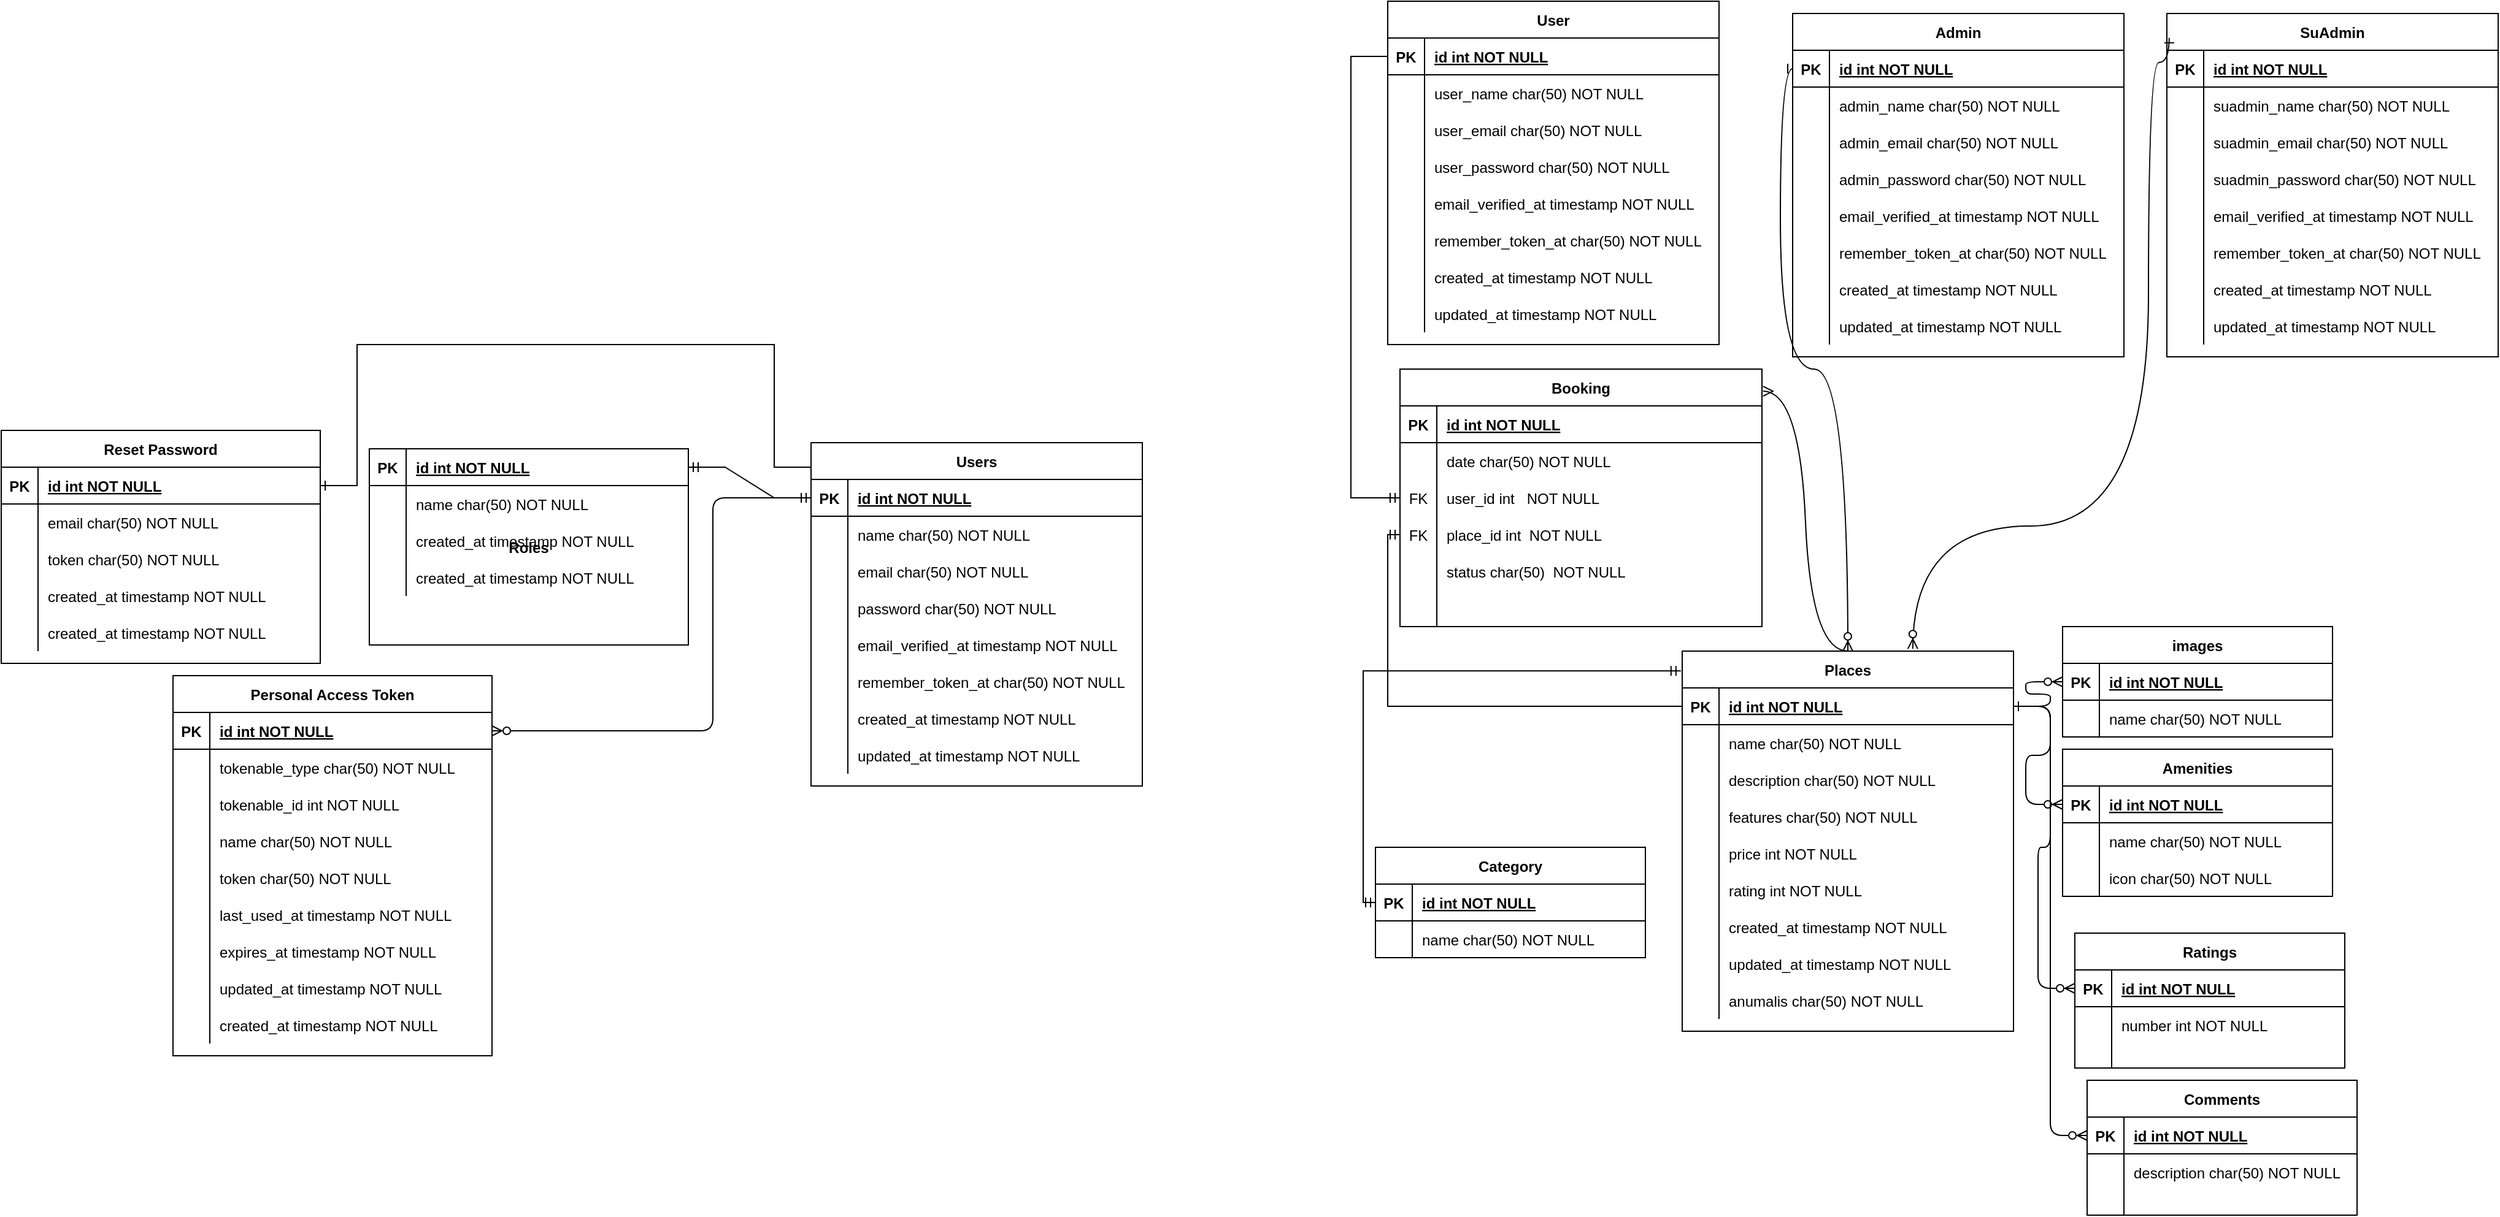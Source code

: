 <mxfile version="20.5.1" type="github">
  <diagram id="R2lEEEUBdFMjLlhIrx00" name="Page-1">
    <mxGraphModel dx="3330" dy="2454" grid="1" gridSize="10" guides="1" tooltips="1" connect="1" arrows="1" fold="1" page="1" pageScale="1" pageWidth="850" pageHeight="1100" math="0" shadow="0" extFonts="Permanent Marker^https://fonts.googleapis.com/css?family=Permanent+Marker">
      <root>
        <mxCell id="0" />
        <mxCell id="1" parent="0" />
        <mxCell id="8rZGfPi23mpYpO8-X7kS-1" value="Users" style="shape=table;startSize=30;container=1;collapsible=1;childLayout=tableLayout;fixedRows=1;rowLines=0;fontStyle=1;align=center;resizeLast=1;" vertex="1" parent="1">
          <mxGeometry x="-100" y="-660" width="270" height="280" as="geometry">
            <mxRectangle x="120" y="120" width="100" height="30" as="alternateBounds" />
          </mxGeometry>
        </mxCell>
        <mxCell id="8rZGfPi23mpYpO8-X7kS-2" value="" style="shape=partialRectangle;collapsible=0;dropTarget=0;pointerEvents=0;fillColor=none;points=[[0,0.5],[1,0.5]];portConstraint=eastwest;top=0;left=0;right=0;bottom=1;" vertex="1" parent="8rZGfPi23mpYpO8-X7kS-1">
          <mxGeometry y="30" width="270" height="30" as="geometry" />
        </mxCell>
        <mxCell id="8rZGfPi23mpYpO8-X7kS-3" value="PK" style="shape=partialRectangle;overflow=hidden;connectable=0;fillColor=none;top=0;left=0;bottom=0;right=0;fontStyle=1;" vertex="1" parent="8rZGfPi23mpYpO8-X7kS-2">
          <mxGeometry width="30" height="30" as="geometry">
            <mxRectangle width="30" height="30" as="alternateBounds" />
          </mxGeometry>
        </mxCell>
        <mxCell id="8rZGfPi23mpYpO8-X7kS-4" value="id int NOT NULL " style="shape=partialRectangle;overflow=hidden;connectable=0;fillColor=none;top=0;left=0;bottom=0;right=0;align=left;spacingLeft=6;fontStyle=5;" vertex="1" parent="8rZGfPi23mpYpO8-X7kS-2">
          <mxGeometry x="30" width="240" height="30" as="geometry">
            <mxRectangle width="240" height="30" as="alternateBounds" />
          </mxGeometry>
        </mxCell>
        <mxCell id="8rZGfPi23mpYpO8-X7kS-5" value="" style="shape=partialRectangle;collapsible=0;dropTarget=0;pointerEvents=0;fillColor=none;points=[[0,0.5],[1,0.5]];portConstraint=eastwest;top=0;left=0;right=0;bottom=0;" vertex="1" parent="8rZGfPi23mpYpO8-X7kS-1">
          <mxGeometry y="60" width="270" height="30" as="geometry" />
        </mxCell>
        <mxCell id="8rZGfPi23mpYpO8-X7kS-6" value="" style="shape=partialRectangle;overflow=hidden;connectable=0;fillColor=none;top=0;left=0;bottom=0;right=0;" vertex="1" parent="8rZGfPi23mpYpO8-X7kS-5">
          <mxGeometry width="30" height="30" as="geometry">
            <mxRectangle width="30" height="30" as="alternateBounds" />
          </mxGeometry>
        </mxCell>
        <mxCell id="8rZGfPi23mpYpO8-X7kS-7" value="name char(50) NOT NULL" style="shape=partialRectangle;overflow=hidden;connectable=0;fillColor=none;top=0;left=0;bottom=0;right=0;align=left;spacingLeft=6;" vertex="1" parent="8rZGfPi23mpYpO8-X7kS-5">
          <mxGeometry x="30" width="240" height="30" as="geometry">
            <mxRectangle width="240" height="30" as="alternateBounds" />
          </mxGeometry>
        </mxCell>
        <mxCell id="8rZGfPi23mpYpO8-X7kS-10" value="" style="shape=partialRectangle;collapsible=0;dropTarget=0;pointerEvents=0;fillColor=none;points=[[0,0.5],[1,0.5]];portConstraint=eastwest;top=0;left=0;right=0;bottom=0;" vertex="1" parent="8rZGfPi23mpYpO8-X7kS-1">
          <mxGeometry y="90" width="270" height="30" as="geometry" />
        </mxCell>
        <mxCell id="8rZGfPi23mpYpO8-X7kS-11" value="" style="shape=partialRectangle;overflow=hidden;connectable=0;fillColor=none;top=0;left=0;bottom=0;right=0;" vertex="1" parent="8rZGfPi23mpYpO8-X7kS-10">
          <mxGeometry width="30" height="30" as="geometry">
            <mxRectangle width="30" height="30" as="alternateBounds" />
          </mxGeometry>
        </mxCell>
        <mxCell id="8rZGfPi23mpYpO8-X7kS-12" value="email char(50) NOT NULL" style="shape=partialRectangle;overflow=hidden;connectable=0;fillColor=none;top=0;left=0;bottom=0;right=0;align=left;spacingLeft=6;" vertex="1" parent="8rZGfPi23mpYpO8-X7kS-10">
          <mxGeometry x="30" width="240" height="30" as="geometry">
            <mxRectangle width="240" height="30" as="alternateBounds" />
          </mxGeometry>
        </mxCell>
        <mxCell id="8rZGfPi23mpYpO8-X7kS-13" value="" style="shape=partialRectangle;collapsible=0;dropTarget=0;pointerEvents=0;fillColor=none;points=[[0,0.5],[1,0.5]];portConstraint=eastwest;top=0;left=0;right=0;bottom=0;" vertex="1" parent="8rZGfPi23mpYpO8-X7kS-1">
          <mxGeometry y="120" width="270" height="30" as="geometry" />
        </mxCell>
        <mxCell id="8rZGfPi23mpYpO8-X7kS-14" value="" style="shape=partialRectangle;overflow=hidden;connectable=0;fillColor=none;top=0;left=0;bottom=0;right=0;" vertex="1" parent="8rZGfPi23mpYpO8-X7kS-13">
          <mxGeometry width="30" height="30" as="geometry">
            <mxRectangle width="30" height="30" as="alternateBounds" />
          </mxGeometry>
        </mxCell>
        <mxCell id="8rZGfPi23mpYpO8-X7kS-15" value="password char(50) NOT NULL" style="shape=partialRectangle;overflow=hidden;connectable=0;fillColor=none;top=0;left=0;bottom=0;right=0;align=left;spacingLeft=6;" vertex="1" parent="8rZGfPi23mpYpO8-X7kS-13">
          <mxGeometry x="30" width="240" height="30" as="geometry">
            <mxRectangle width="240" height="30" as="alternateBounds" />
          </mxGeometry>
        </mxCell>
        <mxCell id="8rZGfPi23mpYpO8-X7kS-16" value="" style="shape=partialRectangle;collapsible=0;dropTarget=0;pointerEvents=0;fillColor=none;points=[[0,0.5],[1,0.5]];portConstraint=eastwest;top=0;left=0;right=0;bottom=0;" vertex="1" parent="8rZGfPi23mpYpO8-X7kS-1">
          <mxGeometry y="150" width="270" height="30" as="geometry" />
        </mxCell>
        <mxCell id="8rZGfPi23mpYpO8-X7kS-17" value="" style="shape=partialRectangle;overflow=hidden;connectable=0;fillColor=none;top=0;left=0;bottom=0;right=0;" vertex="1" parent="8rZGfPi23mpYpO8-X7kS-16">
          <mxGeometry width="30" height="30" as="geometry">
            <mxRectangle width="30" height="30" as="alternateBounds" />
          </mxGeometry>
        </mxCell>
        <mxCell id="8rZGfPi23mpYpO8-X7kS-18" value="email_verified_at timestamp NOT NULL" style="shape=partialRectangle;overflow=hidden;connectable=0;fillColor=none;top=0;left=0;bottom=0;right=0;align=left;spacingLeft=6;" vertex="1" parent="8rZGfPi23mpYpO8-X7kS-16">
          <mxGeometry x="30" width="240" height="30" as="geometry">
            <mxRectangle width="240" height="30" as="alternateBounds" />
          </mxGeometry>
        </mxCell>
        <mxCell id="8rZGfPi23mpYpO8-X7kS-19" value="" style="shape=partialRectangle;collapsible=0;dropTarget=0;pointerEvents=0;fillColor=none;points=[[0,0.5],[1,0.5]];portConstraint=eastwest;top=0;left=0;right=0;bottom=0;" vertex="1" parent="8rZGfPi23mpYpO8-X7kS-1">
          <mxGeometry y="180" width="270" height="30" as="geometry" />
        </mxCell>
        <mxCell id="8rZGfPi23mpYpO8-X7kS-20" value="" style="shape=partialRectangle;overflow=hidden;connectable=0;fillColor=none;top=0;left=0;bottom=0;right=0;" vertex="1" parent="8rZGfPi23mpYpO8-X7kS-19">
          <mxGeometry width="30" height="30" as="geometry">
            <mxRectangle width="30" height="30" as="alternateBounds" />
          </mxGeometry>
        </mxCell>
        <mxCell id="8rZGfPi23mpYpO8-X7kS-21" value="remember_token_at char(50) NOT NULL" style="shape=partialRectangle;overflow=hidden;connectable=0;fillColor=none;top=0;left=0;bottom=0;right=0;align=left;spacingLeft=6;" vertex="1" parent="8rZGfPi23mpYpO8-X7kS-19">
          <mxGeometry x="30" width="240" height="30" as="geometry">
            <mxRectangle width="240" height="30" as="alternateBounds" />
          </mxGeometry>
        </mxCell>
        <mxCell id="8rZGfPi23mpYpO8-X7kS-22" value="" style="shape=partialRectangle;collapsible=0;dropTarget=0;pointerEvents=0;fillColor=none;points=[[0,0.5],[1,0.5]];portConstraint=eastwest;top=0;left=0;right=0;bottom=0;" vertex="1" parent="8rZGfPi23mpYpO8-X7kS-1">
          <mxGeometry y="210" width="270" height="30" as="geometry" />
        </mxCell>
        <mxCell id="8rZGfPi23mpYpO8-X7kS-23" value="" style="shape=partialRectangle;overflow=hidden;connectable=0;fillColor=none;top=0;left=0;bottom=0;right=0;" vertex="1" parent="8rZGfPi23mpYpO8-X7kS-22">
          <mxGeometry width="30" height="30" as="geometry">
            <mxRectangle width="30" height="30" as="alternateBounds" />
          </mxGeometry>
        </mxCell>
        <mxCell id="8rZGfPi23mpYpO8-X7kS-24" value="created_at timestamp NOT NULL" style="shape=partialRectangle;overflow=hidden;connectable=0;fillColor=none;top=0;left=0;bottom=0;right=0;align=left;spacingLeft=6;" vertex="1" parent="8rZGfPi23mpYpO8-X7kS-22">
          <mxGeometry x="30" width="240" height="30" as="geometry">
            <mxRectangle width="240" height="30" as="alternateBounds" />
          </mxGeometry>
        </mxCell>
        <mxCell id="8rZGfPi23mpYpO8-X7kS-25" value="" style="shape=partialRectangle;collapsible=0;dropTarget=0;pointerEvents=0;fillColor=none;points=[[0,0.5],[1,0.5]];portConstraint=eastwest;top=0;left=0;right=0;bottom=0;" vertex="1" parent="8rZGfPi23mpYpO8-X7kS-1">
          <mxGeometry y="240" width="270" height="30" as="geometry" />
        </mxCell>
        <mxCell id="8rZGfPi23mpYpO8-X7kS-26" value="" style="shape=partialRectangle;overflow=hidden;connectable=0;fillColor=none;top=0;left=0;bottom=0;right=0;" vertex="1" parent="8rZGfPi23mpYpO8-X7kS-25">
          <mxGeometry width="30" height="30" as="geometry">
            <mxRectangle width="30" height="30" as="alternateBounds" />
          </mxGeometry>
        </mxCell>
        <mxCell id="8rZGfPi23mpYpO8-X7kS-27" value="updated_at timestamp NOT NULL" style="shape=partialRectangle;overflow=hidden;connectable=0;fillColor=none;top=0;left=0;bottom=0;right=0;align=left;spacingLeft=6;" vertex="1" parent="8rZGfPi23mpYpO8-X7kS-25">
          <mxGeometry x="30" width="240" height="30" as="geometry">
            <mxRectangle width="240" height="30" as="alternateBounds" />
          </mxGeometry>
        </mxCell>
        <mxCell id="8rZGfPi23mpYpO8-X7kS-28" value="Roles" style="shape=table;startSize=0;container=1;collapsible=1;childLayout=tableLayout;fixedRows=1;rowLines=0;fontStyle=1;align=center;resizeLast=1;" vertex="1" parent="1">
          <mxGeometry x="-460" y="-655" width="260" height="160" as="geometry">
            <mxRectangle x="120" y="120" width="100" height="30" as="alternateBounds" />
          </mxGeometry>
        </mxCell>
        <mxCell id="8rZGfPi23mpYpO8-X7kS-29" value="" style="shape=partialRectangle;collapsible=0;dropTarget=0;pointerEvents=0;fillColor=none;points=[[0,0.5],[1,0.5]];portConstraint=eastwest;top=0;left=0;right=0;bottom=1;" vertex="1" parent="8rZGfPi23mpYpO8-X7kS-28">
          <mxGeometry width="260" height="30" as="geometry" />
        </mxCell>
        <mxCell id="8rZGfPi23mpYpO8-X7kS-30" value="PK" style="shape=partialRectangle;overflow=hidden;connectable=0;fillColor=none;top=0;left=0;bottom=0;right=0;fontStyle=1;" vertex="1" parent="8rZGfPi23mpYpO8-X7kS-29">
          <mxGeometry width="30" height="30" as="geometry">
            <mxRectangle width="30" height="30" as="alternateBounds" />
          </mxGeometry>
        </mxCell>
        <mxCell id="8rZGfPi23mpYpO8-X7kS-31" value="id int NOT NULL " style="shape=partialRectangle;overflow=hidden;connectable=0;fillColor=none;top=0;left=0;bottom=0;right=0;align=left;spacingLeft=6;fontStyle=5;" vertex="1" parent="8rZGfPi23mpYpO8-X7kS-29">
          <mxGeometry x="30" width="230" height="30" as="geometry">
            <mxRectangle width="230" height="30" as="alternateBounds" />
          </mxGeometry>
        </mxCell>
        <mxCell id="8rZGfPi23mpYpO8-X7kS-32" value="" style="shape=partialRectangle;collapsible=0;dropTarget=0;pointerEvents=0;fillColor=none;points=[[0,0.5],[1,0.5]];portConstraint=eastwest;top=0;left=0;right=0;bottom=0;" vertex="1" parent="8rZGfPi23mpYpO8-X7kS-28">
          <mxGeometry y="30" width="260" height="30" as="geometry" />
        </mxCell>
        <mxCell id="8rZGfPi23mpYpO8-X7kS-33" value="" style="shape=partialRectangle;overflow=hidden;connectable=0;fillColor=none;top=0;left=0;bottom=0;right=0;" vertex="1" parent="8rZGfPi23mpYpO8-X7kS-32">
          <mxGeometry width="30" height="30" as="geometry">
            <mxRectangle width="30" height="30" as="alternateBounds" />
          </mxGeometry>
        </mxCell>
        <mxCell id="8rZGfPi23mpYpO8-X7kS-34" value="name char(50) NOT NULL" style="shape=partialRectangle;overflow=hidden;connectable=0;fillColor=none;top=0;left=0;bottom=0;right=0;align=left;spacingLeft=6;" vertex="1" parent="8rZGfPi23mpYpO8-X7kS-32">
          <mxGeometry x="30" width="230" height="30" as="geometry">
            <mxRectangle width="230" height="30" as="alternateBounds" />
          </mxGeometry>
        </mxCell>
        <mxCell id="8rZGfPi23mpYpO8-X7kS-36" value="" style="shape=partialRectangle;collapsible=0;dropTarget=0;pointerEvents=0;fillColor=none;points=[[0,0.5],[1,0.5]];portConstraint=eastwest;top=0;left=0;right=0;bottom=0;" vertex="1" parent="8rZGfPi23mpYpO8-X7kS-28">
          <mxGeometry y="60" width="260" height="30" as="geometry" />
        </mxCell>
        <mxCell id="8rZGfPi23mpYpO8-X7kS-37" value="" style="shape=partialRectangle;overflow=hidden;connectable=0;fillColor=none;top=0;left=0;bottom=0;right=0;" vertex="1" parent="8rZGfPi23mpYpO8-X7kS-36">
          <mxGeometry width="30" height="30" as="geometry">
            <mxRectangle width="30" height="30" as="alternateBounds" />
          </mxGeometry>
        </mxCell>
        <mxCell id="8rZGfPi23mpYpO8-X7kS-38" value="created_at timestamp NOT NULL" style="shape=partialRectangle;overflow=hidden;connectable=0;fillColor=none;top=0;left=0;bottom=0;right=0;align=left;spacingLeft=6;" vertex="1" parent="8rZGfPi23mpYpO8-X7kS-36">
          <mxGeometry x="30" width="230" height="30" as="geometry">
            <mxRectangle width="230" height="30" as="alternateBounds" />
          </mxGeometry>
        </mxCell>
        <mxCell id="8rZGfPi23mpYpO8-X7kS-39" value="" style="shape=partialRectangle;collapsible=0;dropTarget=0;pointerEvents=0;fillColor=none;points=[[0,0.5],[1,0.5]];portConstraint=eastwest;top=0;left=0;right=0;bottom=0;" vertex="1" parent="8rZGfPi23mpYpO8-X7kS-28">
          <mxGeometry y="90" width="260" height="30" as="geometry" />
        </mxCell>
        <mxCell id="8rZGfPi23mpYpO8-X7kS-40" value="" style="shape=partialRectangle;overflow=hidden;connectable=0;fillColor=none;top=0;left=0;bottom=0;right=0;" vertex="1" parent="8rZGfPi23mpYpO8-X7kS-39">
          <mxGeometry width="30" height="30" as="geometry">
            <mxRectangle width="30" height="30" as="alternateBounds" />
          </mxGeometry>
        </mxCell>
        <mxCell id="8rZGfPi23mpYpO8-X7kS-41" value="created_at timestamp NOT NULL" style="shape=partialRectangle;overflow=hidden;connectable=0;fillColor=none;top=0;left=0;bottom=0;right=0;align=left;spacingLeft=6;" vertex="1" parent="8rZGfPi23mpYpO8-X7kS-39">
          <mxGeometry x="30" width="230" height="30" as="geometry">
            <mxRectangle width="230" height="30" as="alternateBounds" />
          </mxGeometry>
        </mxCell>
        <mxCell id="8rZGfPi23mpYpO8-X7kS-35" value="" style="edgeStyle=entityRelationEdgeStyle;fontSize=12;html=1;endArrow=ERmandOne;startArrow=ERmandOne;rounded=0;entryX=1;entryY=0.5;entryDx=0;entryDy=0;exitX=0;exitY=0.5;exitDx=0;exitDy=0;" edge="1" parent="1" source="8rZGfPi23mpYpO8-X7kS-2" target="8rZGfPi23mpYpO8-X7kS-29">
          <mxGeometry width="100" height="100" relative="1" as="geometry">
            <mxPoint x="20" y="-435" as="sourcePoint" />
            <mxPoint x="470" y="-290" as="targetPoint" />
          </mxGeometry>
        </mxCell>
        <mxCell id="8rZGfPi23mpYpO8-X7kS-120" value="Personal Access Token" style="shape=table;startSize=30;container=1;collapsible=1;childLayout=tableLayout;fixedRows=1;rowLines=0;fontStyle=1;align=center;resizeLast=1;" vertex="1" parent="1">
          <mxGeometry x="-620" y="-470" width="260" height="310" as="geometry">
            <mxRectangle x="120" y="120" width="100" height="30" as="alternateBounds" />
          </mxGeometry>
        </mxCell>
        <mxCell id="8rZGfPi23mpYpO8-X7kS-121" value="" style="shape=partialRectangle;collapsible=0;dropTarget=0;pointerEvents=0;fillColor=none;points=[[0,0.5],[1,0.5]];portConstraint=eastwest;top=0;left=0;right=0;bottom=1;" vertex="1" parent="8rZGfPi23mpYpO8-X7kS-120">
          <mxGeometry y="30" width="260" height="30" as="geometry" />
        </mxCell>
        <mxCell id="8rZGfPi23mpYpO8-X7kS-122" value="PK" style="shape=partialRectangle;overflow=hidden;connectable=0;fillColor=none;top=0;left=0;bottom=0;right=0;fontStyle=1;" vertex="1" parent="8rZGfPi23mpYpO8-X7kS-121">
          <mxGeometry width="30" height="30" as="geometry">
            <mxRectangle width="30" height="30" as="alternateBounds" />
          </mxGeometry>
        </mxCell>
        <mxCell id="8rZGfPi23mpYpO8-X7kS-123" value="id int NOT NULL " style="shape=partialRectangle;overflow=hidden;connectable=0;fillColor=none;top=0;left=0;bottom=0;right=0;align=left;spacingLeft=6;fontStyle=5;" vertex="1" parent="8rZGfPi23mpYpO8-X7kS-121">
          <mxGeometry x="30" width="230" height="30" as="geometry">
            <mxRectangle width="230" height="30" as="alternateBounds" />
          </mxGeometry>
        </mxCell>
        <mxCell id="8rZGfPi23mpYpO8-X7kS-124" value="" style="shape=partialRectangle;collapsible=0;dropTarget=0;pointerEvents=0;fillColor=none;points=[[0,0.5],[1,0.5]];portConstraint=eastwest;top=0;left=0;right=0;bottom=0;" vertex="1" parent="8rZGfPi23mpYpO8-X7kS-120">
          <mxGeometry y="60" width="260" height="30" as="geometry" />
        </mxCell>
        <mxCell id="8rZGfPi23mpYpO8-X7kS-125" value="" style="shape=partialRectangle;overflow=hidden;connectable=0;fillColor=none;top=0;left=0;bottom=0;right=0;" vertex="1" parent="8rZGfPi23mpYpO8-X7kS-124">
          <mxGeometry width="30" height="30" as="geometry">
            <mxRectangle width="30" height="30" as="alternateBounds" />
          </mxGeometry>
        </mxCell>
        <mxCell id="8rZGfPi23mpYpO8-X7kS-126" value="tokenable_type char(50) NOT NULL" style="shape=partialRectangle;overflow=hidden;connectable=0;fillColor=none;top=0;left=0;bottom=0;right=0;align=left;spacingLeft=6;" vertex="1" parent="8rZGfPi23mpYpO8-X7kS-124">
          <mxGeometry x="30" width="230" height="30" as="geometry">
            <mxRectangle width="230" height="30" as="alternateBounds" />
          </mxGeometry>
        </mxCell>
        <mxCell id="8rZGfPi23mpYpO8-X7kS-136" value="" style="shape=partialRectangle;collapsible=0;dropTarget=0;pointerEvents=0;fillColor=none;points=[[0,0.5],[1,0.5]];portConstraint=eastwest;top=0;left=0;right=0;bottom=0;" vertex="1" parent="8rZGfPi23mpYpO8-X7kS-120">
          <mxGeometry y="90" width="260" height="30" as="geometry" />
        </mxCell>
        <mxCell id="8rZGfPi23mpYpO8-X7kS-137" value="" style="shape=partialRectangle;overflow=hidden;connectable=0;fillColor=none;top=0;left=0;bottom=0;right=0;" vertex="1" parent="8rZGfPi23mpYpO8-X7kS-136">
          <mxGeometry width="30" height="30" as="geometry">
            <mxRectangle width="30" height="30" as="alternateBounds" />
          </mxGeometry>
        </mxCell>
        <mxCell id="8rZGfPi23mpYpO8-X7kS-138" value="tokenable_id int NOT NULL" style="shape=partialRectangle;overflow=hidden;connectable=0;fillColor=none;top=0;left=0;bottom=0;right=0;align=left;spacingLeft=6;" vertex="1" parent="8rZGfPi23mpYpO8-X7kS-136">
          <mxGeometry x="30" width="230" height="30" as="geometry">
            <mxRectangle width="230" height="30" as="alternateBounds" />
          </mxGeometry>
        </mxCell>
        <mxCell id="8rZGfPi23mpYpO8-X7kS-142" value="" style="shape=partialRectangle;collapsible=0;dropTarget=0;pointerEvents=0;fillColor=none;points=[[0,0.5],[1,0.5]];portConstraint=eastwest;top=0;left=0;right=0;bottom=0;" vertex="1" parent="8rZGfPi23mpYpO8-X7kS-120">
          <mxGeometry y="120" width="260" height="30" as="geometry" />
        </mxCell>
        <mxCell id="8rZGfPi23mpYpO8-X7kS-143" value="" style="shape=partialRectangle;overflow=hidden;connectable=0;fillColor=none;top=0;left=0;bottom=0;right=0;" vertex="1" parent="8rZGfPi23mpYpO8-X7kS-142">
          <mxGeometry width="30" height="30" as="geometry">
            <mxRectangle width="30" height="30" as="alternateBounds" />
          </mxGeometry>
        </mxCell>
        <mxCell id="8rZGfPi23mpYpO8-X7kS-144" value="name char(50) NOT NULL" style="shape=partialRectangle;overflow=hidden;connectable=0;fillColor=none;top=0;left=0;bottom=0;right=0;align=left;spacingLeft=6;" vertex="1" parent="8rZGfPi23mpYpO8-X7kS-142">
          <mxGeometry x="30" width="230" height="30" as="geometry">
            <mxRectangle width="230" height="30" as="alternateBounds" />
          </mxGeometry>
        </mxCell>
        <mxCell id="8rZGfPi23mpYpO8-X7kS-145" value="" style="shape=partialRectangle;collapsible=0;dropTarget=0;pointerEvents=0;fillColor=none;points=[[0,0.5],[1,0.5]];portConstraint=eastwest;top=0;left=0;right=0;bottom=0;" vertex="1" parent="8rZGfPi23mpYpO8-X7kS-120">
          <mxGeometry y="150" width="260" height="30" as="geometry" />
        </mxCell>
        <mxCell id="8rZGfPi23mpYpO8-X7kS-146" value="" style="shape=partialRectangle;overflow=hidden;connectable=0;fillColor=none;top=0;left=0;bottom=0;right=0;" vertex="1" parent="8rZGfPi23mpYpO8-X7kS-145">
          <mxGeometry width="30" height="30" as="geometry">
            <mxRectangle width="30" height="30" as="alternateBounds" />
          </mxGeometry>
        </mxCell>
        <mxCell id="8rZGfPi23mpYpO8-X7kS-147" value="token char(50) NOT NULL" style="shape=partialRectangle;overflow=hidden;connectable=0;fillColor=none;top=0;left=0;bottom=0;right=0;align=left;spacingLeft=6;" vertex="1" parent="8rZGfPi23mpYpO8-X7kS-145">
          <mxGeometry x="30" width="230" height="30" as="geometry">
            <mxRectangle width="230" height="30" as="alternateBounds" />
          </mxGeometry>
        </mxCell>
        <mxCell id="8rZGfPi23mpYpO8-X7kS-151" value="" style="shape=partialRectangle;collapsible=0;dropTarget=0;pointerEvents=0;fillColor=none;points=[[0,0.5],[1,0.5]];portConstraint=eastwest;top=0;left=0;right=0;bottom=0;" vertex="1" parent="8rZGfPi23mpYpO8-X7kS-120">
          <mxGeometry y="180" width="260" height="30" as="geometry" />
        </mxCell>
        <mxCell id="8rZGfPi23mpYpO8-X7kS-152" value="" style="shape=partialRectangle;overflow=hidden;connectable=0;fillColor=none;top=0;left=0;bottom=0;right=0;" vertex="1" parent="8rZGfPi23mpYpO8-X7kS-151">
          <mxGeometry width="30" height="30" as="geometry">
            <mxRectangle width="30" height="30" as="alternateBounds" />
          </mxGeometry>
        </mxCell>
        <mxCell id="8rZGfPi23mpYpO8-X7kS-153" value="last_used_at timestamp NOT NULL" style="shape=partialRectangle;overflow=hidden;connectable=0;fillColor=none;top=0;left=0;bottom=0;right=0;align=left;spacingLeft=6;" vertex="1" parent="8rZGfPi23mpYpO8-X7kS-151">
          <mxGeometry x="30" width="230" height="30" as="geometry">
            <mxRectangle width="230" height="30" as="alternateBounds" />
          </mxGeometry>
        </mxCell>
        <mxCell id="8rZGfPi23mpYpO8-X7kS-127" value="" style="shape=partialRectangle;collapsible=0;dropTarget=0;pointerEvents=0;fillColor=none;points=[[0,0.5],[1,0.5]];portConstraint=eastwest;top=0;left=0;right=0;bottom=0;" vertex="1" parent="8rZGfPi23mpYpO8-X7kS-120">
          <mxGeometry y="210" width="260" height="30" as="geometry" />
        </mxCell>
        <mxCell id="8rZGfPi23mpYpO8-X7kS-128" value="" style="shape=partialRectangle;overflow=hidden;connectable=0;fillColor=none;top=0;left=0;bottom=0;right=0;" vertex="1" parent="8rZGfPi23mpYpO8-X7kS-127">
          <mxGeometry width="30" height="30" as="geometry">
            <mxRectangle width="30" height="30" as="alternateBounds" />
          </mxGeometry>
        </mxCell>
        <mxCell id="8rZGfPi23mpYpO8-X7kS-129" value="expires_at timestamp NOT NULL" style="shape=partialRectangle;overflow=hidden;connectable=0;fillColor=none;top=0;left=0;bottom=0;right=0;align=left;spacingLeft=6;" vertex="1" parent="8rZGfPi23mpYpO8-X7kS-127">
          <mxGeometry x="30" width="230" height="30" as="geometry">
            <mxRectangle width="230" height="30" as="alternateBounds" />
          </mxGeometry>
        </mxCell>
        <mxCell id="8rZGfPi23mpYpO8-X7kS-130" value="" style="shape=partialRectangle;collapsible=0;dropTarget=0;pointerEvents=0;fillColor=none;points=[[0,0.5],[1,0.5]];portConstraint=eastwest;top=0;left=0;right=0;bottom=0;" vertex="1" parent="8rZGfPi23mpYpO8-X7kS-120">
          <mxGeometry y="240" width="260" height="30" as="geometry" />
        </mxCell>
        <mxCell id="8rZGfPi23mpYpO8-X7kS-131" value="" style="shape=partialRectangle;overflow=hidden;connectable=0;fillColor=none;top=0;left=0;bottom=0;right=0;" vertex="1" parent="8rZGfPi23mpYpO8-X7kS-130">
          <mxGeometry width="30" height="30" as="geometry">
            <mxRectangle width="30" height="30" as="alternateBounds" />
          </mxGeometry>
        </mxCell>
        <mxCell id="8rZGfPi23mpYpO8-X7kS-132" value="updated_at timestamp NOT NULL" style="shape=partialRectangle;overflow=hidden;connectable=0;fillColor=none;top=0;left=0;bottom=0;right=0;align=left;spacingLeft=6;" vertex="1" parent="8rZGfPi23mpYpO8-X7kS-130">
          <mxGeometry x="30" width="230" height="30" as="geometry">
            <mxRectangle width="230" height="30" as="alternateBounds" />
          </mxGeometry>
        </mxCell>
        <mxCell id="8rZGfPi23mpYpO8-X7kS-155" value="" style="shape=partialRectangle;collapsible=0;dropTarget=0;pointerEvents=0;fillColor=none;points=[[0,0.5],[1,0.5]];portConstraint=eastwest;top=0;left=0;right=0;bottom=0;" vertex="1" parent="8rZGfPi23mpYpO8-X7kS-120">
          <mxGeometry y="270" width="260" height="30" as="geometry" />
        </mxCell>
        <mxCell id="8rZGfPi23mpYpO8-X7kS-156" value="" style="shape=partialRectangle;overflow=hidden;connectable=0;fillColor=none;top=0;left=0;bottom=0;right=0;" vertex="1" parent="8rZGfPi23mpYpO8-X7kS-155">
          <mxGeometry width="30" height="30" as="geometry">
            <mxRectangle width="30" height="30" as="alternateBounds" />
          </mxGeometry>
        </mxCell>
        <mxCell id="8rZGfPi23mpYpO8-X7kS-157" value="created_at timestamp NOT NULL" style="shape=partialRectangle;overflow=hidden;connectable=0;fillColor=none;top=0;left=0;bottom=0;right=0;align=left;spacingLeft=6;" vertex="1" parent="8rZGfPi23mpYpO8-X7kS-155">
          <mxGeometry x="30" width="230" height="30" as="geometry">
            <mxRectangle width="230" height="30" as="alternateBounds" />
          </mxGeometry>
        </mxCell>
        <mxCell id="8rZGfPi23mpYpO8-X7kS-134" value="" style="edgeStyle=orthogonalEdgeStyle;endArrow=ERzeroToMany;startArrow=ERone;endFill=1;startFill=0;entryX=1;entryY=0.5;entryDx=0;entryDy=0;exitX=0;exitY=0.5;exitDx=0;exitDy=0;" edge="1" parent="1" source="8rZGfPi23mpYpO8-X7kS-2" target="8rZGfPi23mpYpO8-X7kS-121">
          <mxGeometry width="100" height="100" relative="1" as="geometry">
            <mxPoint x="-100" y="-510" as="sourcePoint" />
            <mxPoint x="270" y="-245" as="targetPoint" />
            <Array as="points">
              <mxPoint x="-180" y="-615" />
              <mxPoint x="-180" y="-425" />
            </Array>
          </mxGeometry>
        </mxCell>
        <mxCell id="8rZGfPi23mpYpO8-X7kS-194" value="Places" style="shape=table;startSize=30;container=1;collapsible=1;childLayout=tableLayout;fixedRows=1;rowLines=0;fontStyle=1;align=center;resizeLast=1;" vertex="1" parent="1">
          <mxGeometry x="610" y="-490" width="270" height="310" as="geometry">
            <mxRectangle x="120" y="120" width="100" height="30" as="alternateBounds" />
          </mxGeometry>
        </mxCell>
        <mxCell id="8rZGfPi23mpYpO8-X7kS-195" value="" style="shape=partialRectangle;collapsible=0;dropTarget=0;pointerEvents=0;fillColor=none;points=[[0,0.5],[1,0.5]];portConstraint=eastwest;top=0;left=0;right=0;bottom=1;" vertex="1" parent="8rZGfPi23mpYpO8-X7kS-194">
          <mxGeometry y="30" width="270" height="30" as="geometry" />
        </mxCell>
        <mxCell id="8rZGfPi23mpYpO8-X7kS-196" value="PK" style="shape=partialRectangle;overflow=hidden;connectable=0;fillColor=none;top=0;left=0;bottom=0;right=0;fontStyle=1;" vertex="1" parent="8rZGfPi23mpYpO8-X7kS-195">
          <mxGeometry width="30" height="30" as="geometry">
            <mxRectangle width="30" height="30" as="alternateBounds" />
          </mxGeometry>
        </mxCell>
        <mxCell id="8rZGfPi23mpYpO8-X7kS-197" value="id int NOT NULL " style="shape=partialRectangle;overflow=hidden;connectable=0;fillColor=none;top=0;left=0;bottom=0;right=0;align=left;spacingLeft=6;fontStyle=5;" vertex="1" parent="8rZGfPi23mpYpO8-X7kS-195">
          <mxGeometry x="30" width="240" height="30" as="geometry">
            <mxRectangle width="240" height="30" as="alternateBounds" />
          </mxGeometry>
        </mxCell>
        <mxCell id="8rZGfPi23mpYpO8-X7kS-198" value="" style="shape=partialRectangle;collapsible=0;dropTarget=0;pointerEvents=0;fillColor=none;points=[[0,0.5],[1,0.5]];portConstraint=eastwest;top=0;left=0;right=0;bottom=0;" vertex="1" parent="8rZGfPi23mpYpO8-X7kS-194">
          <mxGeometry y="60" width="270" height="30" as="geometry" />
        </mxCell>
        <mxCell id="8rZGfPi23mpYpO8-X7kS-199" value="" style="shape=partialRectangle;overflow=hidden;connectable=0;fillColor=none;top=0;left=0;bottom=0;right=0;" vertex="1" parent="8rZGfPi23mpYpO8-X7kS-198">
          <mxGeometry width="30" height="30" as="geometry">
            <mxRectangle width="30" height="30" as="alternateBounds" />
          </mxGeometry>
        </mxCell>
        <mxCell id="8rZGfPi23mpYpO8-X7kS-200" value="name char(50) NOT NULL" style="shape=partialRectangle;overflow=hidden;connectable=0;fillColor=none;top=0;left=0;bottom=0;right=0;align=left;spacingLeft=6;" vertex="1" parent="8rZGfPi23mpYpO8-X7kS-198">
          <mxGeometry x="30" width="240" height="30" as="geometry">
            <mxRectangle width="240" height="30" as="alternateBounds" />
          </mxGeometry>
        </mxCell>
        <mxCell id="8rZGfPi23mpYpO8-X7kS-201" value="" style="shape=partialRectangle;collapsible=0;dropTarget=0;pointerEvents=0;fillColor=none;points=[[0,0.5],[1,0.5]];portConstraint=eastwest;top=0;left=0;right=0;bottom=0;" vertex="1" parent="8rZGfPi23mpYpO8-X7kS-194">
          <mxGeometry y="90" width="270" height="30" as="geometry" />
        </mxCell>
        <mxCell id="8rZGfPi23mpYpO8-X7kS-202" value="" style="shape=partialRectangle;overflow=hidden;connectable=0;fillColor=none;top=0;left=0;bottom=0;right=0;" vertex="1" parent="8rZGfPi23mpYpO8-X7kS-201">
          <mxGeometry width="30" height="30" as="geometry">
            <mxRectangle width="30" height="30" as="alternateBounds" />
          </mxGeometry>
        </mxCell>
        <mxCell id="8rZGfPi23mpYpO8-X7kS-203" value="description char(50) NOT NULL" style="shape=partialRectangle;overflow=hidden;connectable=0;fillColor=none;top=0;left=0;bottom=0;right=0;align=left;spacingLeft=6;" vertex="1" parent="8rZGfPi23mpYpO8-X7kS-201">
          <mxGeometry x="30" width="240" height="30" as="geometry">
            <mxRectangle width="240" height="30" as="alternateBounds" />
          </mxGeometry>
        </mxCell>
        <mxCell id="8rZGfPi23mpYpO8-X7kS-204" value="" style="shape=partialRectangle;collapsible=0;dropTarget=0;pointerEvents=0;fillColor=none;points=[[0,0.5],[1,0.5]];portConstraint=eastwest;top=0;left=0;right=0;bottom=0;" vertex="1" parent="8rZGfPi23mpYpO8-X7kS-194">
          <mxGeometry y="120" width="270" height="30" as="geometry" />
        </mxCell>
        <mxCell id="8rZGfPi23mpYpO8-X7kS-205" value="" style="shape=partialRectangle;overflow=hidden;connectable=0;fillColor=none;top=0;left=0;bottom=0;right=0;" vertex="1" parent="8rZGfPi23mpYpO8-X7kS-204">
          <mxGeometry width="30" height="30" as="geometry">
            <mxRectangle width="30" height="30" as="alternateBounds" />
          </mxGeometry>
        </mxCell>
        <mxCell id="8rZGfPi23mpYpO8-X7kS-206" value="features char(50) NOT NULL" style="shape=partialRectangle;overflow=hidden;connectable=0;fillColor=none;top=0;left=0;bottom=0;right=0;align=left;spacingLeft=6;" vertex="1" parent="8rZGfPi23mpYpO8-X7kS-204">
          <mxGeometry x="30" width="240" height="30" as="geometry">
            <mxRectangle width="240" height="30" as="alternateBounds" />
          </mxGeometry>
        </mxCell>
        <mxCell id="8rZGfPi23mpYpO8-X7kS-207" value="" style="shape=partialRectangle;collapsible=0;dropTarget=0;pointerEvents=0;fillColor=none;points=[[0,0.5],[1,0.5]];portConstraint=eastwest;top=0;left=0;right=0;bottom=0;" vertex="1" parent="8rZGfPi23mpYpO8-X7kS-194">
          <mxGeometry y="150" width="270" height="30" as="geometry" />
        </mxCell>
        <mxCell id="8rZGfPi23mpYpO8-X7kS-208" value="" style="shape=partialRectangle;overflow=hidden;connectable=0;fillColor=none;top=0;left=0;bottom=0;right=0;" vertex="1" parent="8rZGfPi23mpYpO8-X7kS-207">
          <mxGeometry width="30" height="30" as="geometry">
            <mxRectangle width="30" height="30" as="alternateBounds" />
          </mxGeometry>
        </mxCell>
        <mxCell id="8rZGfPi23mpYpO8-X7kS-209" value="price int NOT NULL" style="shape=partialRectangle;overflow=hidden;connectable=0;fillColor=none;top=0;left=0;bottom=0;right=0;align=left;spacingLeft=6;" vertex="1" parent="8rZGfPi23mpYpO8-X7kS-207">
          <mxGeometry x="30" width="240" height="30" as="geometry">
            <mxRectangle width="240" height="30" as="alternateBounds" />
          </mxGeometry>
        </mxCell>
        <mxCell id="8rZGfPi23mpYpO8-X7kS-210" value="" style="shape=partialRectangle;collapsible=0;dropTarget=0;pointerEvents=0;fillColor=none;points=[[0,0.5],[1,0.5]];portConstraint=eastwest;top=0;left=0;right=0;bottom=0;" vertex="1" parent="8rZGfPi23mpYpO8-X7kS-194">
          <mxGeometry y="180" width="270" height="30" as="geometry" />
        </mxCell>
        <mxCell id="8rZGfPi23mpYpO8-X7kS-211" value="" style="shape=partialRectangle;overflow=hidden;connectable=0;fillColor=none;top=0;left=0;bottom=0;right=0;" vertex="1" parent="8rZGfPi23mpYpO8-X7kS-210">
          <mxGeometry width="30" height="30" as="geometry">
            <mxRectangle width="30" height="30" as="alternateBounds" />
          </mxGeometry>
        </mxCell>
        <mxCell id="8rZGfPi23mpYpO8-X7kS-212" value="rating int NOT NULL" style="shape=partialRectangle;overflow=hidden;connectable=0;fillColor=none;top=0;left=0;bottom=0;right=0;align=left;spacingLeft=6;" vertex="1" parent="8rZGfPi23mpYpO8-X7kS-210">
          <mxGeometry x="30" width="240" height="30" as="geometry">
            <mxRectangle width="240" height="30" as="alternateBounds" />
          </mxGeometry>
        </mxCell>
        <mxCell id="8rZGfPi23mpYpO8-X7kS-213" value="" style="shape=partialRectangle;collapsible=0;dropTarget=0;pointerEvents=0;fillColor=none;points=[[0,0.5],[1,0.5]];portConstraint=eastwest;top=0;left=0;right=0;bottom=0;" vertex="1" parent="8rZGfPi23mpYpO8-X7kS-194">
          <mxGeometry y="210" width="270" height="30" as="geometry" />
        </mxCell>
        <mxCell id="8rZGfPi23mpYpO8-X7kS-214" value="" style="shape=partialRectangle;overflow=hidden;connectable=0;fillColor=none;top=0;left=0;bottom=0;right=0;" vertex="1" parent="8rZGfPi23mpYpO8-X7kS-213">
          <mxGeometry width="30" height="30" as="geometry">
            <mxRectangle width="30" height="30" as="alternateBounds" />
          </mxGeometry>
        </mxCell>
        <mxCell id="8rZGfPi23mpYpO8-X7kS-215" value="created_at timestamp NOT NULL" style="shape=partialRectangle;overflow=hidden;connectable=0;fillColor=none;top=0;left=0;bottom=0;right=0;align=left;spacingLeft=6;" vertex="1" parent="8rZGfPi23mpYpO8-X7kS-213">
          <mxGeometry x="30" width="240" height="30" as="geometry">
            <mxRectangle width="240" height="30" as="alternateBounds" />
          </mxGeometry>
        </mxCell>
        <mxCell id="8rZGfPi23mpYpO8-X7kS-216" value="" style="shape=partialRectangle;collapsible=0;dropTarget=0;pointerEvents=0;fillColor=none;points=[[0,0.5],[1,0.5]];portConstraint=eastwest;top=0;left=0;right=0;bottom=0;" vertex="1" parent="8rZGfPi23mpYpO8-X7kS-194">
          <mxGeometry y="240" width="270" height="30" as="geometry" />
        </mxCell>
        <mxCell id="8rZGfPi23mpYpO8-X7kS-217" value="" style="shape=partialRectangle;overflow=hidden;connectable=0;fillColor=none;top=0;left=0;bottom=0;right=0;" vertex="1" parent="8rZGfPi23mpYpO8-X7kS-216">
          <mxGeometry width="30" height="30" as="geometry">
            <mxRectangle width="30" height="30" as="alternateBounds" />
          </mxGeometry>
        </mxCell>
        <mxCell id="8rZGfPi23mpYpO8-X7kS-218" value="updated_at timestamp NOT NULL" style="shape=partialRectangle;overflow=hidden;connectable=0;fillColor=none;top=0;left=0;bottom=0;right=0;align=left;spacingLeft=6;" vertex="1" parent="8rZGfPi23mpYpO8-X7kS-216">
          <mxGeometry x="30" width="240" height="30" as="geometry">
            <mxRectangle width="240" height="30" as="alternateBounds" />
          </mxGeometry>
        </mxCell>
        <mxCell id="8rZGfPi23mpYpO8-X7kS-219" value="" style="shape=partialRectangle;collapsible=0;dropTarget=0;pointerEvents=0;fillColor=none;points=[[0,0.5],[1,0.5]];portConstraint=eastwest;top=0;left=0;right=0;bottom=0;" vertex="1" parent="8rZGfPi23mpYpO8-X7kS-194">
          <mxGeometry y="270" width="270" height="30" as="geometry" />
        </mxCell>
        <mxCell id="8rZGfPi23mpYpO8-X7kS-220" value="" style="shape=partialRectangle;overflow=hidden;connectable=0;fillColor=none;top=0;left=0;bottom=0;right=0;" vertex="1" parent="8rZGfPi23mpYpO8-X7kS-219">
          <mxGeometry width="30" height="30" as="geometry">
            <mxRectangle width="30" height="30" as="alternateBounds" />
          </mxGeometry>
        </mxCell>
        <mxCell id="8rZGfPi23mpYpO8-X7kS-221" value="anumalis char(50) NOT NULL" style="shape=partialRectangle;overflow=hidden;connectable=0;fillColor=none;top=0;left=0;bottom=0;right=0;align=left;spacingLeft=6;" vertex="1" parent="8rZGfPi23mpYpO8-X7kS-219">
          <mxGeometry x="30" width="240" height="30" as="geometry">
            <mxRectangle width="240" height="30" as="alternateBounds" />
          </mxGeometry>
        </mxCell>
        <mxCell id="8rZGfPi23mpYpO8-X7kS-222" value="" style="edgeStyle=entityRelationEdgeStyle;endArrow=ERzeroToMany;startArrow=ERone;endFill=1;startFill=0;entryX=0;entryY=0.5;entryDx=0;entryDy=0;exitX=1;exitY=0.5;exitDx=0;exitDy=0;" edge="1" parent="1" source="8rZGfPi23mpYpO8-X7kS-195" target="8rZGfPi23mpYpO8-X7kS-238">
          <mxGeometry width="100" height="100" relative="1" as="geometry">
            <mxPoint x="1020" y="-630" as="sourcePoint" />
            <mxPoint x="960" y="-490" as="targetPoint" />
          </mxGeometry>
        </mxCell>
        <mxCell id="8rZGfPi23mpYpO8-X7kS-237" value="images" style="shape=table;startSize=30;container=1;collapsible=1;childLayout=tableLayout;fixedRows=1;rowLines=0;fontStyle=1;align=center;resizeLast=1;" vertex="1" parent="1">
          <mxGeometry x="920" y="-510" width="220" height="90" as="geometry">
            <mxRectangle x="120" y="120" width="100" height="30" as="alternateBounds" />
          </mxGeometry>
        </mxCell>
        <mxCell id="8rZGfPi23mpYpO8-X7kS-238" value="" style="shape=partialRectangle;collapsible=0;dropTarget=0;pointerEvents=0;fillColor=none;points=[[0,0.5],[1,0.5]];portConstraint=eastwest;top=0;left=0;right=0;bottom=1;" vertex="1" parent="8rZGfPi23mpYpO8-X7kS-237">
          <mxGeometry y="30" width="220" height="30" as="geometry" />
        </mxCell>
        <mxCell id="8rZGfPi23mpYpO8-X7kS-239" value="PK" style="shape=partialRectangle;overflow=hidden;connectable=0;fillColor=none;top=0;left=0;bottom=0;right=0;fontStyle=1;" vertex="1" parent="8rZGfPi23mpYpO8-X7kS-238">
          <mxGeometry width="30" height="30" as="geometry">
            <mxRectangle width="30" height="30" as="alternateBounds" />
          </mxGeometry>
        </mxCell>
        <mxCell id="8rZGfPi23mpYpO8-X7kS-240" value="id int NOT NULL " style="shape=partialRectangle;overflow=hidden;connectable=0;fillColor=none;top=0;left=0;bottom=0;right=0;align=left;spacingLeft=6;fontStyle=5;" vertex="1" parent="8rZGfPi23mpYpO8-X7kS-238">
          <mxGeometry x="30" width="190" height="30" as="geometry">
            <mxRectangle width="190" height="30" as="alternateBounds" />
          </mxGeometry>
        </mxCell>
        <mxCell id="8rZGfPi23mpYpO8-X7kS-241" value="" style="shape=partialRectangle;collapsible=0;dropTarget=0;pointerEvents=0;fillColor=none;points=[[0,0.5],[1,0.5]];portConstraint=eastwest;top=0;left=0;right=0;bottom=0;" vertex="1" parent="8rZGfPi23mpYpO8-X7kS-237">
          <mxGeometry y="60" width="220" height="30" as="geometry" />
        </mxCell>
        <mxCell id="8rZGfPi23mpYpO8-X7kS-242" value="" style="shape=partialRectangle;overflow=hidden;connectable=0;fillColor=none;top=0;left=0;bottom=0;right=0;" vertex="1" parent="8rZGfPi23mpYpO8-X7kS-241">
          <mxGeometry width="30" height="30" as="geometry">
            <mxRectangle width="30" height="30" as="alternateBounds" />
          </mxGeometry>
        </mxCell>
        <mxCell id="8rZGfPi23mpYpO8-X7kS-243" value="name char(50) NOT NULL" style="shape=partialRectangle;overflow=hidden;connectable=0;fillColor=none;top=0;left=0;bottom=0;right=0;align=left;spacingLeft=6;" vertex="1" parent="8rZGfPi23mpYpO8-X7kS-241">
          <mxGeometry x="30" width="190" height="30" as="geometry">
            <mxRectangle width="190" height="30" as="alternateBounds" />
          </mxGeometry>
        </mxCell>
        <mxCell id="8rZGfPi23mpYpO8-X7kS-244" value="" style="edgeStyle=entityRelationEdgeStyle;endArrow=ERzeroToMany;startArrow=ERone;endFill=1;startFill=0;entryX=0;entryY=0.5;entryDx=0;entryDy=0;exitX=1;exitY=0.5;exitDx=0;exitDy=0;" edge="1" parent="1" target="8rZGfPi23mpYpO8-X7kS-246" source="8rZGfPi23mpYpO8-X7kS-195">
          <mxGeometry width="100" height="100" relative="1" as="geometry">
            <mxPoint x="880" y="-440" as="sourcePoint" />
            <mxPoint x="960" y="-385" as="targetPoint" />
          </mxGeometry>
        </mxCell>
        <mxCell id="8rZGfPi23mpYpO8-X7kS-245" value="Amenities" style="shape=table;startSize=30;container=1;collapsible=1;childLayout=tableLayout;fixedRows=1;rowLines=0;fontStyle=1;align=center;resizeLast=1;" vertex="1" parent="1">
          <mxGeometry x="920" y="-410" width="220" height="120" as="geometry">
            <mxRectangle x="120" y="120" width="100" height="30" as="alternateBounds" />
          </mxGeometry>
        </mxCell>
        <mxCell id="8rZGfPi23mpYpO8-X7kS-246" value="" style="shape=partialRectangle;collapsible=0;dropTarget=0;pointerEvents=0;fillColor=none;points=[[0,0.5],[1,0.5]];portConstraint=eastwest;top=0;left=0;right=0;bottom=1;" vertex="1" parent="8rZGfPi23mpYpO8-X7kS-245">
          <mxGeometry y="30" width="220" height="30" as="geometry" />
        </mxCell>
        <mxCell id="8rZGfPi23mpYpO8-X7kS-247" value="PK" style="shape=partialRectangle;overflow=hidden;connectable=0;fillColor=none;top=0;left=0;bottom=0;right=0;fontStyle=1;" vertex="1" parent="8rZGfPi23mpYpO8-X7kS-246">
          <mxGeometry width="30" height="30" as="geometry">
            <mxRectangle width="30" height="30" as="alternateBounds" />
          </mxGeometry>
        </mxCell>
        <mxCell id="8rZGfPi23mpYpO8-X7kS-248" value="id int NOT NULL " style="shape=partialRectangle;overflow=hidden;connectable=0;fillColor=none;top=0;left=0;bottom=0;right=0;align=left;spacingLeft=6;fontStyle=5;" vertex="1" parent="8rZGfPi23mpYpO8-X7kS-246">
          <mxGeometry x="30" width="190" height="30" as="geometry">
            <mxRectangle width="190" height="30" as="alternateBounds" />
          </mxGeometry>
        </mxCell>
        <mxCell id="8rZGfPi23mpYpO8-X7kS-249" value="" style="shape=partialRectangle;collapsible=0;dropTarget=0;pointerEvents=0;fillColor=none;points=[[0,0.5],[1,0.5]];portConstraint=eastwest;top=0;left=0;right=0;bottom=0;" vertex="1" parent="8rZGfPi23mpYpO8-X7kS-245">
          <mxGeometry y="60" width="220" height="30" as="geometry" />
        </mxCell>
        <mxCell id="8rZGfPi23mpYpO8-X7kS-250" value="" style="shape=partialRectangle;overflow=hidden;connectable=0;fillColor=none;top=0;left=0;bottom=0;right=0;" vertex="1" parent="8rZGfPi23mpYpO8-X7kS-249">
          <mxGeometry width="30" height="30" as="geometry">
            <mxRectangle width="30" height="30" as="alternateBounds" />
          </mxGeometry>
        </mxCell>
        <mxCell id="8rZGfPi23mpYpO8-X7kS-251" value="name char(50) NOT NULL" style="shape=partialRectangle;overflow=hidden;connectable=0;fillColor=none;top=0;left=0;bottom=0;right=0;align=left;spacingLeft=6;" vertex="1" parent="8rZGfPi23mpYpO8-X7kS-249">
          <mxGeometry x="30" width="190" height="30" as="geometry">
            <mxRectangle width="190" height="30" as="alternateBounds" />
          </mxGeometry>
        </mxCell>
        <mxCell id="8rZGfPi23mpYpO8-X7kS-252" value="" style="shape=partialRectangle;collapsible=0;dropTarget=0;pointerEvents=0;fillColor=none;points=[[0,0.5],[1,0.5]];portConstraint=eastwest;top=0;left=0;right=0;bottom=0;" vertex="1" parent="8rZGfPi23mpYpO8-X7kS-245">
          <mxGeometry y="90" width="220" height="30" as="geometry" />
        </mxCell>
        <mxCell id="8rZGfPi23mpYpO8-X7kS-253" value="" style="shape=partialRectangle;overflow=hidden;connectable=0;fillColor=none;top=0;left=0;bottom=0;right=0;" vertex="1" parent="8rZGfPi23mpYpO8-X7kS-252">
          <mxGeometry width="30" height="30" as="geometry">
            <mxRectangle width="30" height="30" as="alternateBounds" />
          </mxGeometry>
        </mxCell>
        <mxCell id="8rZGfPi23mpYpO8-X7kS-254" value="icon char(50) NOT NULL" style="shape=partialRectangle;overflow=hidden;connectable=0;fillColor=none;top=0;left=0;bottom=0;right=0;align=left;spacingLeft=6;" vertex="1" parent="8rZGfPi23mpYpO8-X7kS-252">
          <mxGeometry x="30" width="190" height="30" as="geometry">
            <mxRectangle width="190" height="30" as="alternateBounds" />
          </mxGeometry>
        </mxCell>
        <mxCell id="8rZGfPi23mpYpO8-X7kS-255" value="User" style="shape=table;startSize=30;container=1;collapsible=1;childLayout=tableLayout;fixedRows=1;rowLines=0;fontStyle=1;align=center;resizeLast=1;" vertex="1" parent="1">
          <mxGeometry x="370" y="-1020" width="270" height="280" as="geometry">
            <mxRectangle x="120" y="120" width="100" height="30" as="alternateBounds" />
          </mxGeometry>
        </mxCell>
        <mxCell id="8rZGfPi23mpYpO8-X7kS-256" value="" style="shape=partialRectangle;collapsible=0;dropTarget=0;pointerEvents=0;fillColor=none;points=[[0,0.5],[1,0.5]];portConstraint=eastwest;top=0;left=0;right=0;bottom=1;" vertex="1" parent="8rZGfPi23mpYpO8-X7kS-255">
          <mxGeometry y="30" width="270" height="30" as="geometry" />
        </mxCell>
        <mxCell id="8rZGfPi23mpYpO8-X7kS-257" value="PK" style="shape=partialRectangle;overflow=hidden;connectable=0;fillColor=none;top=0;left=0;bottom=0;right=0;fontStyle=1;" vertex="1" parent="8rZGfPi23mpYpO8-X7kS-256">
          <mxGeometry width="30" height="30" as="geometry">
            <mxRectangle width="30" height="30" as="alternateBounds" />
          </mxGeometry>
        </mxCell>
        <mxCell id="8rZGfPi23mpYpO8-X7kS-258" value="id int NOT NULL " style="shape=partialRectangle;overflow=hidden;connectable=0;fillColor=none;top=0;left=0;bottom=0;right=0;align=left;spacingLeft=6;fontStyle=5;" vertex="1" parent="8rZGfPi23mpYpO8-X7kS-256">
          <mxGeometry x="30" width="240" height="30" as="geometry">
            <mxRectangle width="240" height="30" as="alternateBounds" />
          </mxGeometry>
        </mxCell>
        <mxCell id="8rZGfPi23mpYpO8-X7kS-259" value="" style="shape=partialRectangle;collapsible=0;dropTarget=0;pointerEvents=0;fillColor=none;points=[[0,0.5],[1,0.5]];portConstraint=eastwest;top=0;left=0;right=0;bottom=0;" vertex="1" parent="8rZGfPi23mpYpO8-X7kS-255">
          <mxGeometry y="60" width="270" height="30" as="geometry" />
        </mxCell>
        <mxCell id="8rZGfPi23mpYpO8-X7kS-260" value="" style="shape=partialRectangle;overflow=hidden;connectable=0;fillColor=none;top=0;left=0;bottom=0;right=0;" vertex="1" parent="8rZGfPi23mpYpO8-X7kS-259">
          <mxGeometry width="30" height="30" as="geometry">
            <mxRectangle width="30" height="30" as="alternateBounds" />
          </mxGeometry>
        </mxCell>
        <mxCell id="8rZGfPi23mpYpO8-X7kS-261" value="user_name char(50) NOT NULL" style="shape=partialRectangle;overflow=hidden;connectable=0;fillColor=none;top=0;left=0;bottom=0;right=0;align=left;spacingLeft=6;" vertex="1" parent="8rZGfPi23mpYpO8-X7kS-259">
          <mxGeometry x="30" width="240" height="30" as="geometry">
            <mxRectangle width="240" height="30" as="alternateBounds" />
          </mxGeometry>
        </mxCell>
        <mxCell id="8rZGfPi23mpYpO8-X7kS-262" value="" style="shape=partialRectangle;collapsible=0;dropTarget=0;pointerEvents=0;fillColor=none;points=[[0,0.5],[1,0.5]];portConstraint=eastwest;top=0;left=0;right=0;bottom=0;" vertex="1" parent="8rZGfPi23mpYpO8-X7kS-255">
          <mxGeometry y="90" width="270" height="30" as="geometry" />
        </mxCell>
        <mxCell id="8rZGfPi23mpYpO8-X7kS-263" value="" style="shape=partialRectangle;overflow=hidden;connectable=0;fillColor=none;top=0;left=0;bottom=0;right=0;" vertex="1" parent="8rZGfPi23mpYpO8-X7kS-262">
          <mxGeometry width="30" height="30" as="geometry">
            <mxRectangle width="30" height="30" as="alternateBounds" />
          </mxGeometry>
        </mxCell>
        <mxCell id="8rZGfPi23mpYpO8-X7kS-264" value="user_email char(50) NOT NULL" style="shape=partialRectangle;overflow=hidden;connectable=0;fillColor=none;top=0;left=0;bottom=0;right=0;align=left;spacingLeft=6;" vertex="1" parent="8rZGfPi23mpYpO8-X7kS-262">
          <mxGeometry x="30" width="240" height="30" as="geometry">
            <mxRectangle width="240" height="30" as="alternateBounds" />
          </mxGeometry>
        </mxCell>
        <mxCell id="8rZGfPi23mpYpO8-X7kS-265" value="" style="shape=partialRectangle;collapsible=0;dropTarget=0;pointerEvents=0;fillColor=none;points=[[0,0.5],[1,0.5]];portConstraint=eastwest;top=0;left=0;right=0;bottom=0;" vertex="1" parent="8rZGfPi23mpYpO8-X7kS-255">
          <mxGeometry y="120" width="270" height="30" as="geometry" />
        </mxCell>
        <mxCell id="8rZGfPi23mpYpO8-X7kS-266" value="" style="shape=partialRectangle;overflow=hidden;connectable=0;fillColor=none;top=0;left=0;bottom=0;right=0;" vertex="1" parent="8rZGfPi23mpYpO8-X7kS-265">
          <mxGeometry width="30" height="30" as="geometry">
            <mxRectangle width="30" height="30" as="alternateBounds" />
          </mxGeometry>
        </mxCell>
        <mxCell id="8rZGfPi23mpYpO8-X7kS-267" value="user_password char(50) NOT NULL" style="shape=partialRectangle;overflow=hidden;connectable=0;fillColor=none;top=0;left=0;bottom=0;right=0;align=left;spacingLeft=6;" vertex="1" parent="8rZGfPi23mpYpO8-X7kS-265">
          <mxGeometry x="30" width="240" height="30" as="geometry">
            <mxRectangle width="240" height="30" as="alternateBounds" />
          </mxGeometry>
        </mxCell>
        <mxCell id="8rZGfPi23mpYpO8-X7kS-268" value="" style="shape=partialRectangle;collapsible=0;dropTarget=0;pointerEvents=0;fillColor=none;points=[[0,0.5],[1,0.5]];portConstraint=eastwest;top=0;left=0;right=0;bottom=0;" vertex="1" parent="8rZGfPi23mpYpO8-X7kS-255">
          <mxGeometry y="150" width="270" height="30" as="geometry" />
        </mxCell>
        <mxCell id="8rZGfPi23mpYpO8-X7kS-269" value="" style="shape=partialRectangle;overflow=hidden;connectable=0;fillColor=none;top=0;left=0;bottom=0;right=0;" vertex="1" parent="8rZGfPi23mpYpO8-X7kS-268">
          <mxGeometry width="30" height="30" as="geometry">
            <mxRectangle width="30" height="30" as="alternateBounds" />
          </mxGeometry>
        </mxCell>
        <mxCell id="8rZGfPi23mpYpO8-X7kS-270" value="email_verified_at timestamp NOT NULL" style="shape=partialRectangle;overflow=hidden;connectable=0;fillColor=none;top=0;left=0;bottom=0;right=0;align=left;spacingLeft=6;" vertex="1" parent="8rZGfPi23mpYpO8-X7kS-268">
          <mxGeometry x="30" width="240" height="30" as="geometry">
            <mxRectangle width="240" height="30" as="alternateBounds" />
          </mxGeometry>
        </mxCell>
        <mxCell id="8rZGfPi23mpYpO8-X7kS-271" value="" style="shape=partialRectangle;collapsible=0;dropTarget=0;pointerEvents=0;fillColor=none;points=[[0,0.5],[1,0.5]];portConstraint=eastwest;top=0;left=0;right=0;bottom=0;" vertex="1" parent="8rZGfPi23mpYpO8-X7kS-255">
          <mxGeometry y="180" width="270" height="30" as="geometry" />
        </mxCell>
        <mxCell id="8rZGfPi23mpYpO8-X7kS-272" value="" style="shape=partialRectangle;overflow=hidden;connectable=0;fillColor=none;top=0;left=0;bottom=0;right=0;" vertex="1" parent="8rZGfPi23mpYpO8-X7kS-271">
          <mxGeometry width="30" height="30" as="geometry">
            <mxRectangle width="30" height="30" as="alternateBounds" />
          </mxGeometry>
        </mxCell>
        <mxCell id="8rZGfPi23mpYpO8-X7kS-273" value="remember_token_at char(50) NOT NULL" style="shape=partialRectangle;overflow=hidden;connectable=0;fillColor=none;top=0;left=0;bottom=0;right=0;align=left;spacingLeft=6;" vertex="1" parent="8rZGfPi23mpYpO8-X7kS-271">
          <mxGeometry x="30" width="240" height="30" as="geometry">
            <mxRectangle width="240" height="30" as="alternateBounds" />
          </mxGeometry>
        </mxCell>
        <mxCell id="8rZGfPi23mpYpO8-X7kS-274" value="" style="shape=partialRectangle;collapsible=0;dropTarget=0;pointerEvents=0;fillColor=none;points=[[0,0.5],[1,0.5]];portConstraint=eastwest;top=0;left=0;right=0;bottom=0;" vertex="1" parent="8rZGfPi23mpYpO8-X7kS-255">
          <mxGeometry y="210" width="270" height="30" as="geometry" />
        </mxCell>
        <mxCell id="8rZGfPi23mpYpO8-X7kS-275" value="" style="shape=partialRectangle;overflow=hidden;connectable=0;fillColor=none;top=0;left=0;bottom=0;right=0;" vertex="1" parent="8rZGfPi23mpYpO8-X7kS-274">
          <mxGeometry width="30" height="30" as="geometry">
            <mxRectangle width="30" height="30" as="alternateBounds" />
          </mxGeometry>
        </mxCell>
        <mxCell id="8rZGfPi23mpYpO8-X7kS-276" value="created_at timestamp NOT NULL" style="shape=partialRectangle;overflow=hidden;connectable=0;fillColor=none;top=0;left=0;bottom=0;right=0;align=left;spacingLeft=6;" vertex="1" parent="8rZGfPi23mpYpO8-X7kS-274">
          <mxGeometry x="30" width="240" height="30" as="geometry">
            <mxRectangle width="240" height="30" as="alternateBounds" />
          </mxGeometry>
        </mxCell>
        <mxCell id="8rZGfPi23mpYpO8-X7kS-277" value="" style="shape=partialRectangle;collapsible=0;dropTarget=0;pointerEvents=0;fillColor=none;points=[[0,0.5],[1,0.5]];portConstraint=eastwest;top=0;left=0;right=0;bottom=0;" vertex="1" parent="8rZGfPi23mpYpO8-X7kS-255">
          <mxGeometry y="240" width="270" height="30" as="geometry" />
        </mxCell>
        <mxCell id="8rZGfPi23mpYpO8-X7kS-278" value="" style="shape=partialRectangle;overflow=hidden;connectable=0;fillColor=none;top=0;left=0;bottom=0;right=0;" vertex="1" parent="8rZGfPi23mpYpO8-X7kS-277">
          <mxGeometry width="30" height="30" as="geometry">
            <mxRectangle width="30" height="30" as="alternateBounds" />
          </mxGeometry>
        </mxCell>
        <mxCell id="8rZGfPi23mpYpO8-X7kS-279" value="updated_at timestamp NOT NULL" style="shape=partialRectangle;overflow=hidden;connectable=0;fillColor=none;top=0;left=0;bottom=0;right=0;align=left;spacingLeft=6;" vertex="1" parent="8rZGfPi23mpYpO8-X7kS-277">
          <mxGeometry x="30" width="240" height="30" as="geometry">
            <mxRectangle width="240" height="30" as="alternateBounds" />
          </mxGeometry>
        </mxCell>
        <mxCell id="8rZGfPi23mpYpO8-X7kS-280" value="Category" style="shape=table;startSize=30;container=1;collapsible=1;childLayout=tableLayout;fixedRows=1;rowLines=0;fontStyle=1;align=center;resizeLast=1;" vertex="1" parent="1">
          <mxGeometry x="360" y="-330" width="220" height="90" as="geometry">
            <mxRectangle x="120" y="120" width="100" height="30" as="alternateBounds" />
          </mxGeometry>
        </mxCell>
        <mxCell id="8rZGfPi23mpYpO8-X7kS-281" value="" style="shape=partialRectangle;collapsible=0;dropTarget=0;pointerEvents=0;fillColor=none;points=[[0,0.5],[1,0.5]];portConstraint=eastwest;top=0;left=0;right=0;bottom=1;" vertex="1" parent="8rZGfPi23mpYpO8-X7kS-280">
          <mxGeometry y="30" width="220" height="30" as="geometry" />
        </mxCell>
        <mxCell id="8rZGfPi23mpYpO8-X7kS-282" value="PK" style="shape=partialRectangle;overflow=hidden;connectable=0;fillColor=none;top=0;left=0;bottom=0;right=0;fontStyle=1;" vertex="1" parent="8rZGfPi23mpYpO8-X7kS-281">
          <mxGeometry width="30" height="30" as="geometry">
            <mxRectangle width="30" height="30" as="alternateBounds" />
          </mxGeometry>
        </mxCell>
        <mxCell id="8rZGfPi23mpYpO8-X7kS-283" value="id int NOT NULL " style="shape=partialRectangle;overflow=hidden;connectable=0;fillColor=none;top=0;left=0;bottom=0;right=0;align=left;spacingLeft=6;fontStyle=5;" vertex="1" parent="8rZGfPi23mpYpO8-X7kS-281">
          <mxGeometry x="30" width="190" height="30" as="geometry">
            <mxRectangle width="190" height="30" as="alternateBounds" />
          </mxGeometry>
        </mxCell>
        <mxCell id="8rZGfPi23mpYpO8-X7kS-284" value="" style="shape=partialRectangle;collapsible=0;dropTarget=0;pointerEvents=0;fillColor=none;points=[[0,0.5],[1,0.5]];portConstraint=eastwest;top=0;left=0;right=0;bottom=0;" vertex="1" parent="8rZGfPi23mpYpO8-X7kS-280">
          <mxGeometry y="60" width="220" height="30" as="geometry" />
        </mxCell>
        <mxCell id="8rZGfPi23mpYpO8-X7kS-285" value="" style="shape=partialRectangle;overflow=hidden;connectable=0;fillColor=none;top=0;left=0;bottom=0;right=0;" vertex="1" parent="8rZGfPi23mpYpO8-X7kS-284">
          <mxGeometry width="30" height="30" as="geometry">
            <mxRectangle width="30" height="30" as="alternateBounds" />
          </mxGeometry>
        </mxCell>
        <mxCell id="8rZGfPi23mpYpO8-X7kS-286" value="name char(50) NOT NULL" style="shape=partialRectangle;overflow=hidden;connectable=0;fillColor=none;top=0;left=0;bottom=0;right=0;align=left;spacingLeft=6;" vertex="1" parent="8rZGfPi23mpYpO8-X7kS-284">
          <mxGeometry x="30" width="190" height="30" as="geometry">
            <mxRectangle width="190" height="30" as="alternateBounds" />
          </mxGeometry>
        </mxCell>
        <mxCell id="8rZGfPi23mpYpO8-X7kS-288" value="" style="edgeStyle=entityRelationEdgeStyle;endArrow=ERzeroToMany;startArrow=ERone;endFill=1;startFill=0;exitX=1;exitY=0.5;exitDx=0;exitDy=0;entryX=0;entryY=0.5;entryDx=0;entryDy=0;" edge="1" parent="1" source="8rZGfPi23mpYpO8-X7kS-195" target="8rZGfPi23mpYpO8-X7kS-290">
          <mxGeometry width="100" height="100" relative="1" as="geometry">
            <mxPoint x="930" y="-330" as="sourcePoint" />
            <mxPoint x="920" y="-330" as="targetPoint" />
          </mxGeometry>
        </mxCell>
        <mxCell id="8rZGfPi23mpYpO8-X7kS-289" value="Ratings" style="shape=table;startSize=30;container=1;collapsible=1;childLayout=tableLayout;fixedRows=1;rowLines=0;fontStyle=1;align=center;resizeLast=1;" vertex="1" parent="1">
          <mxGeometry x="930" y="-260" width="220" height="110" as="geometry">
            <mxRectangle x="120" y="120" width="100" height="30" as="alternateBounds" />
          </mxGeometry>
        </mxCell>
        <mxCell id="8rZGfPi23mpYpO8-X7kS-290" value="" style="shape=partialRectangle;collapsible=0;dropTarget=0;pointerEvents=0;fillColor=none;points=[[0,0.5],[1,0.5]];portConstraint=eastwest;top=0;left=0;right=0;bottom=1;" vertex="1" parent="8rZGfPi23mpYpO8-X7kS-289">
          <mxGeometry y="30" width="220" height="30" as="geometry" />
        </mxCell>
        <mxCell id="8rZGfPi23mpYpO8-X7kS-291" value="PK" style="shape=partialRectangle;overflow=hidden;connectable=0;fillColor=none;top=0;left=0;bottom=0;right=0;fontStyle=1;" vertex="1" parent="8rZGfPi23mpYpO8-X7kS-290">
          <mxGeometry width="30" height="30" as="geometry">
            <mxRectangle width="30" height="30" as="alternateBounds" />
          </mxGeometry>
        </mxCell>
        <mxCell id="8rZGfPi23mpYpO8-X7kS-292" value="id int NOT NULL " style="shape=partialRectangle;overflow=hidden;connectable=0;fillColor=none;top=0;left=0;bottom=0;right=0;align=left;spacingLeft=6;fontStyle=5;" vertex="1" parent="8rZGfPi23mpYpO8-X7kS-290">
          <mxGeometry x="30" width="190" height="30" as="geometry">
            <mxRectangle width="190" height="30" as="alternateBounds" />
          </mxGeometry>
        </mxCell>
        <mxCell id="8rZGfPi23mpYpO8-X7kS-293" value="" style="shape=partialRectangle;collapsible=0;dropTarget=0;pointerEvents=0;fillColor=none;points=[[0,0.5],[1,0.5]];portConstraint=eastwest;top=0;left=0;right=0;bottom=0;" vertex="1" parent="8rZGfPi23mpYpO8-X7kS-289">
          <mxGeometry y="60" width="220" height="30" as="geometry" />
        </mxCell>
        <mxCell id="8rZGfPi23mpYpO8-X7kS-294" value="" style="shape=partialRectangle;overflow=hidden;connectable=0;fillColor=none;top=0;left=0;bottom=0;right=0;" vertex="1" parent="8rZGfPi23mpYpO8-X7kS-293">
          <mxGeometry width="30" height="30" as="geometry">
            <mxRectangle width="30" height="30" as="alternateBounds" />
          </mxGeometry>
        </mxCell>
        <mxCell id="8rZGfPi23mpYpO8-X7kS-295" value="number int NOT NULL" style="shape=partialRectangle;overflow=hidden;connectable=0;fillColor=none;top=0;left=0;bottom=0;right=0;align=left;spacingLeft=6;" vertex="1" parent="8rZGfPi23mpYpO8-X7kS-293">
          <mxGeometry x="30" width="190" height="30" as="geometry">
            <mxRectangle width="190" height="30" as="alternateBounds" />
          </mxGeometry>
        </mxCell>
        <mxCell id="8rZGfPi23mpYpO8-X7kS-296" value="" style="shape=partialRectangle;collapsible=0;dropTarget=0;pointerEvents=0;fillColor=none;points=[[0,0.5],[1,0.5]];portConstraint=eastwest;top=0;left=0;right=0;bottom=0;" vertex="1" parent="8rZGfPi23mpYpO8-X7kS-289">
          <mxGeometry y="90" width="220" height="20" as="geometry" />
        </mxCell>
        <mxCell id="8rZGfPi23mpYpO8-X7kS-297" value="" style="shape=partialRectangle;overflow=hidden;connectable=0;fillColor=none;top=0;left=0;bottom=0;right=0;" vertex="1" parent="8rZGfPi23mpYpO8-X7kS-296">
          <mxGeometry width="30" height="20" as="geometry">
            <mxRectangle width="30" height="20" as="alternateBounds" />
          </mxGeometry>
        </mxCell>
        <mxCell id="8rZGfPi23mpYpO8-X7kS-298" value="" style="shape=partialRectangle;overflow=hidden;connectable=0;fillColor=none;top=0;left=0;bottom=0;right=0;align=left;spacingLeft=6;" vertex="1" parent="8rZGfPi23mpYpO8-X7kS-296">
          <mxGeometry x="30" width="190" height="20" as="geometry">
            <mxRectangle width="190" height="20" as="alternateBounds" />
          </mxGeometry>
        </mxCell>
        <mxCell id="8rZGfPi23mpYpO8-X7kS-299" value="Comments" style="shape=table;startSize=30;container=1;collapsible=1;childLayout=tableLayout;fixedRows=1;rowLines=0;fontStyle=1;align=center;resizeLast=1;" vertex="1" parent="1">
          <mxGeometry x="940" y="-140" width="220" height="110" as="geometry">
            <mxRectangle x="120" y="120" width="100" height="30" as="alternateBounds" />
          </mxGeometry>
        </mxCell>
        <mxCell id="8rZGfPi23mpYpO8-X7kS-300" value="" style="shape=partialRectangle;collapsible=0;dropTarget=0;pointerEvents=0;fillColor=none;points=[[0,0.5],[1,0.5]];portConstraint=eastwest;top=0;left=0;right=0;bottom=1;" vertex="1" parent="8rZGfPi23mpYpO8-X7kS-299">
          <mxGeometry y="30" width="220" height="30" as="geometry" />
        </mxCell>
        <mxCell id="8rZGfPi23mpYpO8-X7kS-301" value="PK" style="shape=partialRectangle;overflow=hidden;connectable=0;fillColor=none;top=0;left=0;bottom=0;right=0;fontStyle=1;" vertex="1" parent="8rZGfPi23mpYpO8-X7kS-300">
          <mxGeometry width="30" height="30" as="geometry">
            <mxRectangle width="30" height="30" as="alternateBounds" />
          </mxGeometry>
        </mxCell>
        <mxCell id="8rZGfPi23mpYpO8-X7kS-302" value="id int NOT NULL " style="shape=partialRectangle;overflow=hidden;connectable=0;fillColor=none;top=0;left=0;bottom=0;right=0;align=left;spacingLeft=6;fontStyle=5;" vertex="1" parent="8rZGfPi23mpYpO8-X7kS-300">
          <mxGeometry x="30" width="190" height="30" as="geometry">
            <mxRectangle width="190" height="30" as="alternateBounds" />
          </mxGeometry>
        </mxCell>
        <mxCell id="8rZGfPi23mpYpO8-X7kS-303" value="" style="shape=partialRectangle;collapsible=0;dropTarget=0;pointerEvents=0;fillColor=none;points=[[0,0.5],[1,0.5]];portConstraint=eastwest;top=0;left=0;right=0;bottom=0;" vertex="1" parent="8rZGfPi23mpYpO8-X7kS-299">
          <mxGeometry y="60" width="220" height="30" as="geometry" />
        </mxCell>
        <mxCell id="8rZGfPi23mpYpO8-X7kS-304" value="" style="shape=partialRectangle;overflow=hidden;connectable=0;fillColor=none;top=0;left=0;bottom=0;right=0;" vertex="1" parent="8rZGfPi23mpYpO8-X7kS-303">
          <mxGeometry width="30" height="30" as="geometry">
            <mxRectangle width="30" height="30" as="alternateBounds" />
          </mxGeometry>
        </mxCell>
        <mxCell id="8rZGfPi23mpYpO8-X7kS-305" value="description char(50) NOT NULL" style="shape=partialRectangle;overflow=hidden;connectable=0;fillColor=none;top=0;left=0;bottom=0;right=0;align=left;spacingLeft=6;" vertex="1" parent="8rZGfPi23mpYpO8-X7kS-303">
          <mxGeometry x="30" width="190" height="30" as="geometry">
            <mxRectangle width="190" height="30" as="alternateBounds" />
          </mxGeometry>
        </mxCell>
        <mxCell id="8rZGfPi23mpYpO8-X7kS-306" value="" style="shape=partialRectangle;collapsible=0;dropTarget=0;pointerEvents=0;fillColor=none;points=[[0,0.5],[1,0.5]];portConstraint=eastwest;top=0;left=0;right=0;bottom=0;" vertex="1" parent="8rZGfPi23mpYpO8-X7kS-299">
          <mxGeometry y="90" width="220" height="20" as="geometry" />
        </mxCell>
        <mxCell id="8rZGfPi23mpYpO8-X7kS-307" value="" style="shape=partialRectangle;overflow=hidden;connectable=0;fillColor=none;top=0;left=0;bottom=0;right=0;" vertex="1" parent="8rZGfPi23mpYpO8-X7kS-306">
          <mxGeometry width="30" height="20" as="geometry">
            <mxRectangle width="30" height="20" as="alternateBounds" />
          </mxGeometry>
        </mxCell>
        <mxCell id="8rZGfPi23mpYpO8-X7kS-308" value="" style="shape=partialRectangle;overflow=hidden;connectable=0;fillColor=none;top=0;left=0;bottom=0;right=0;align=left;spacingLeft=6;" vertex="1" parent="8rZGfPi23mpYpO8-X7kS-306">
          <mxGeometry x="30" width="190" height="20" as="geometry">
            <mxRectangle width="190" height="20" as="alternateBounds" />
          </mxGeometry>
        </mxCell>
        <mxCell id="8rZGfPi23mpYpO8-X7kS-309" value="" style="edgeStyle=entityRelationEdgeStyle;endArrow=ERzeroToMany;startArrow=ERone;endFill=1;startFill=0;exitX=1;exitY=0.5;exitDx=0;exitDy=0;entryX=0;entryY=0.5;entryDx=0;entryDy=0;" edge="1" parent="1" source="8rZGfPi23mpYpO8-X7kS-195" target="8rZGfPi23mpYpO8-X7kS-300">
          <mxGeometry width="100" height="100" relative="1" as="geometry">
            <mxPoint x="890" y="-535" as="sourcePoint" />
            <mxPoint x="940" y="-305" as="targetPoint" />
          </mxGeometry>
        </mxCell>
        <mxCell id="8rZGfPi23mpYpO8-X7kS-310" value="Admin" style="shape=table;startSize=30;container=1;collapsible=1;childLayout=tableLayout;fixedRows=1;rowLines=0;fontStyle=1;align=center;resizeLast=1;" vertex="1" parent="1">
          <mxGeometry x="700" y="-1010" width="270" height="280" as="geometry">
            <mxRectangle x="120" y="120" width="100" height="30" as="alternateBounds" />
          </mxGeometry>
        </mxCell>
        <mxCell id="8rZGfPi23mpYpO8-X7kS-311" value="" style="shape=partialRectangle;collapsible=0;dropTarget=0;pointerEvents=0;fillColor=none;points=[[0,0.5],[1,0.5]];portConstraint=eastwest;top=0;left=0;right=0;bottom=1;" vertex="1" parent="8rZGfPi23mpYpO8-X7kS-310">
          <mxGeometry y="30" width="270" height="30" as="geometry" />
        </mxCell>
        <mxCell id="8rZGfPi23mpYpO8-X7kS-312" value="PK" style="shape=partialRectangle;overflow=hidden;connectable=0;fillColor=none;top=0;left=0;bottom=0;right=0;fontStyle=1;" vertex="1" parent="8rZGfPi23mpYpO8-X7kS-311">
          <mxGeometry width="30" height="30" as="geometry">
            <mxRectangle width="30" height="30" as="alternateBounds" />
          </mxGeometry>
        </mxCell>
        <mxCell id="8rZGfPi23mpYpO8-X7kS-313" value="id int NOT NULL " style="shape=partialRectangle;overflow=hidden;connectable=0;fillColor=none;top=0;left=0;bottom=0;right=0;align=left;spacingLeft=6;fontStyle=5;" vertex="1" parent="8rZGfPi23mpYpO8-X7kS-311">
          <mxGeometry x="30" width="240" height="30" as="geometry">
            <mxRectangle width="240" height="30" as="alternateBounds" />
          </mxGeometry>
        </mxCell>
        <mxCell id="8rZGfPi23mpYpO8-X7kS-314" value="" style="shape=partialRectangle;collapsible=0;dropTarget=0;pointerEvents=0;fillColor=none;points=[[0,0.5],[1,0.5]];portConstraint=eastwest;top=0;left=0;right=0;bottom=0;" vertex="1" parent="8rZGfPi23mpYpO8-X7kS-310">
          <mxGeometry y="60" width="270" height="30" as="geometry" />
        </mxCell>
        <mxCell id="8rZGfPi23mpYpO8-X7kS-315" value="" style="shape=partialRectangle;overflow=hidden;connectable=0;fillColor=none;top=0;left=0;bottom=0;right=0;" vertex="1" parent="8rZGfPi23mpYpO8-X7kS-314">
          <mxGeometry width="30" height="30" as="geometry">
            <mxRectangle width="30" height="30" as="alternateBounds" />
          </mxGeometry>
        </mxCell>
        <mxCell id="8rZGfPi23mpYpO8-X7kS-316" value="admin_name char(50) NOT NULL" style="shape=partialRectangle;overflow=hidden;connectable=0;fillColor=none;top=0;left=0;bottom=0;right=0;align=left;spacingLeft=6;" vertex="1" parent="8rZGfPi23mpYpO8-X7kS-314">
          <mxGeometry x="30" width="240" height="30" as="geometry">
            <mxRectangle width="240" height="30" as="alternateBounds" />
          </mxGeometry>
        </mxCell>
        <mxCell id="8rZGfPi23mpYpO8-X7kS-317" value="" style="shape=partialRectangle;collapsible=0;dropTarget=0;pointerEvents=0;fillColor=none;points=[[0,0.5],[1,0.5]];portConstraint=eastwest;top=0;left=0;right=0;bottom=0;" vertex="1" parent="8rZGfPi23mpYpO8-X7kS-310">
          <mxGeometry y="90" width="270" height="30" as="geometry" />
        </mxCell>
        <mxCell id="8rZGfPi23mpYpO8-X7kS-318" value="" style="shape=partialRectangle;overflow=hidden;connectable=0;fillColor=none;top=0;left=0;bottom=0;right=0;" vertex="1" parent="8rZGfPi23mpYpO8-X7kS-317">
          <mxGeometry width="30" height="30" as="geometry">
            <mxRectangle width="30" height="30" as="alternateBounds" />
          </mxGeometry>
        </mxCell>
        <mxCell id="8rZGfPi23mpYpO8-X7kS-319" value="admin_email char(50) NOT NULL" style="shape=partialRectangle;overflow=hidden;connectable=0;fillColor=none;top=0;left=0;bottom=0;right=0;align=left;spacingLeft=6;" vertex="1" parent="8rZGfPi23mpYpO8-X7kS-317">
          <mxGeometry x="30" width="240" height="30" as="geometry">
            <mxRectangle width="240" height="30" as="alternateBounds" />
          </mxGeometry>
        </mxCell>
        <mxCell id="8rZGfPi23mpYpO8-X7kS-320" value="" style="shape=partialRectangle;collapsible=0;dropTarget=0;pointerEvents=0;fillColor=none;points=[[0,0.5],[1,0.5]];portConstraint=eastwest;top=0;left=0;right=0;bottom=0;" vertex="1" parent="8rZGfPi23mpYpO8-X7kS-310">
          <mxGeometry y="120" width="270" height="30" as="geometry" />
        </mxCell>
        <mxCell id="8rZGfPi23mpYpO8-X7kS-321" value="" style="shape=partialRectangle;overflow=hidden;connectable=0;fillColor=none;top=0;left=0;bottom=0;right=0;" vertex="1" parent="8rZGfPi23mpYpO8-X7kS-320">
          <mxGeometry width="30" height="30" as="geometry">
            <mxRectangle width="30" height="30" as="alternateBounds" />
          </mxGeometry>
        </mxCell>
        <mxCell id="8rZGfPi23mpYpO8-X7kS-322" value="admin_password char(50) NOT NULL" style="shape=partialRectangle;overflow=hidden;connectable=0;fillColor=none;top=0;left=0;bottom=0;right=0;align=left;spacingLeft=6;" vertex="1" parent="8rZGfPi23mpYpO8-X7kS-320">
          <mxGeometry x="30" width="240" height="30" as="geometry">
            <mxRectangle width="240" height="30" as="alternateBounds" />
          </mxGeometry>
        </mxCell>
        <mxCell id="8rZGfPi23mpYpO8-X7kS-323" value="" style="shape=partialRectangle;collapsible=0;dropTarget=0;pointerEvents=0;fillColor=none;points=[[0,0.5],[1,0.5]];portConstraint=eastwest;top=0;left=0;right=0;bottom=0;" vertex="1" parent="8rZGfPi23mpYpO8-X7kS-310">
          <mxGeometry y="150" width="270" height="30" as="geometry" />
        </mxCell>
        <mxCell id="8rZGfPi23mpYpO8-X7kS-324" value="" style="shape=partialRectangle;overflow=hidden;connectable=0;fillColor=none;top=0;left=0;bottom=0;right=0;" vertex="1" parent="8rZGfPi23mpYpO8-X7kS-323">
          <mxGeometry width="30" height="30" as="geometry">
            <mxRectangle width="30" height="30" as="alternateBounds" />
          </mxGeometry>
        </mxCell>
        <mxCell id="8rZGfPi23mpYpO8-X7kS-325" value="email_verified_at timestamp NOT NULL" style="shape=partialRectangle;overflow=hidden;connectable=0;fillColor=none;top=0;left=0;bottom=0;right=0;align=left;spacingLeft=6;" vertex="1" parent="8rZGfPi23mpYpO8-X7kS-323">
          <mxGeometry x="30" width="240" height="30" as="geometry">
            <mxRectangle width="240" height="30" as="alternateBounds" />
          </mxGeometry>
        </mxCell>
        <mxCell id="8rZGfPi23mpYpO8-X7kS-326" value="" style="shape=partialRectangle;collapsible=0;dropTarget=0;pointerEvents=0;fillColor=none;points=[[0,0.5],[1,0.5]];portConstraint=eastwest;top=0;left=0;right=0;bottom=0;" vertex="1" parent="8rZGfPi23mpYpO8-X7kS-310">
          <mxGeometry y="180" width="270" height="30" as="geometry" />
        </mxCell>
        <mxCell id="8rZGfPi23mpYpO8-X7kS-327" value="" style="shape=partialRectangle;overflow=hidden;connectable=0;fillColor=none;top=0;left=0;bottom=0;right=0;" vertex="1" parent="8rZGfPi23mpYpO8-X7kS-326">
          <mxGeometry width="30" height="30" as="geometry">
            <mxRectangle width="30" height="30" as="alternateBounds" />
          </mxGeometry>
        </mxCell>
        <mxCell id="8rZGfPi23mpYpO8-X7kS-328" value="remember_token_at char(50) NOT NULL" style="shape=partialRectangle;overflow=hidden;connectable=0;fillColor=none;top=0;left=0;bottom=0;right=0;align=left;spacingLeft=6;" vertex="1" parent="8rZGfPi23mpYpO8-X7kS-326">
          <mxGeometry x="30" width="240" height="30" as="geometry">
            <mxRectangle width="240" height="30" as="alternateBounds" />
          </mxGeometry>
        </mxCell>
        <mxCell id="8rZGfPi23mpYpO8-X7kS-329" value="" style="shape=partialRectangle;collapsible=0;dropTarget=0;pointerEvents=0;fillColor=none;points=[[0,0.5],[1,0.5]];portConstraint=eastwest;top=0;left=0;right=0;bottom=0;" vertex="1" parent="8rZGfPi23mpYpO8-X7kS-310">
          <mxGeometry y="210" width="270" height="30" as="geometry" />
        </mxCell>
        <mxCell id="8rZGfPi23mpYpO8-X7kS-330" value="" style="shape=partialRectangle;overflow=hidden;connectable=0;fillColor=none;top=0;left=0;bottom=0;right=0;" vertex="1" parent="8rZGfPi23mpYpO8-X7kS-329">
          <mxGeometry width="30" height="30" as="geometry">
            <mxRectangle width="30" height="30" as="alternateBounds" />
          </mxGeometry>
        </mxCell>
        <mxCell id="8rZGfPi23mpYpO8-X7kS-331" value="created_at timestamp NOT NULL" style="shape=partialRectangle;overflow=hidden;connectable=0;fillColor=none;top=0;left=0;bottom=0;right=0;align=left;spacingLeft=6;" vertex="1" parent="8rZGfPi23mpYpO8-X7kS-329">
          <mxGeometry x="30" width="240" height="30" as="geometry">
            <mxRectangle width="240" height="30" as="alternateBounds" />
          </mxGeometry>
        </mxCell>
        <mxCell id="8rZGfPi23mpYpO8-X7kS-332" value="" style="shape=partialRectangle;collapsible=0;dropTarget=0;pointerEvents=0;fillColor=none;points=[[0,0.5],[1,0.5]];portConstraint=eastwest;top=0;left=0;right=0;bottom=0;" vertex="1" parent="8rZGfPi23mpYpO8-X7kS-310">
          <mxGeometry y="240" width="270" height="30" as="geometry" />
        </mxCell>
        <mxCell id="8rZGfPi23mpYpO8-X7kS-333" value="" style="shape=partialRectangle;overflow=hidden;connectable=0;fillColor=none;top=0;left=0;bottom=0;right=0;" vertex="1" parent="8rZGfPi23mpYpO8-X7kS-332">
          <mxGeometry width="30" height="30" as="geometry">
            <mxRectangle width="30" height="30" as="alternateBounds" />
          </mxGeometry>
        </mxCell>
        <mxCell id="8rZGfPi23mpYpO8-X7kS-334" value="updated_at timestamp NOT NULL" style="shape=partialRectangle;overflow=hidden;connectable=0;fillColor=none;top=0;left=0;bottom=0;right=0;align=left;spacingLeft=6;" vertex="1" parent="8rZGfPi23mpYpO8-X7kS-332">
          <mxGeometry x="30" width="240" height="30" as="geometry">
            <mxRectangle width="240" height="30" as="alternateBounds" />
          </mxGeometry>
        </mxCell>
        <mxCell id="8rZGfPi23mpYpO8-X7kS-335" value="SuAdmin" style="shape=table;startSize=30;container=1;collapsible=1;childLayout=tableLayout;fixedRows=1;rowLines=0;fontStyle=1;align=center;resizeLast=1;" vertex="1" parent="1">
          <mxGeometry x="1005" y="-1010" width="270" height="280" as="geometry">
            <mxRectangle x="120" y="120" width="100" height="30" as="alternateBounds" />
          </mxGeometry>
        </mxCell>
        <mxCell id="8rZGfPi23mpYpO8-X7kS-336" value="" style="shape=partialRectangle;collapsible=0;dropTarget=0;pointerEvents=0;fillColor=none;points=[[0,0.5],[1,0.5]];portConstraint=eastwest;top=0;left=0;right=0;bottom=1;" vertex="1" parent="8rZGfPi23mpYpO8-X7kS-335">
          <mxGeometry y="30" width="270" height="30" as="geometry" />
        </mxCell>
        <mxCell id="8rZGfPi23mpYpO8-X7kS-337" value="PK" style="shape=partialRectangle;overflow=hidden;connectable=0;fillColor=none;top=0;left=0;bottom=0;right=0;fontStyle=1;" vertex="1" parent="8rZGfPi23mpYpO8-X7kS-336">
          <mxGeometry width="30" height="30" as="geometry">
            <mxRectangle width="30" height="30" as="alternateBounds" />
          </mxGeometry>
        </mxCell>
        <mxCell id="8rZGfPi23mpYpO8-X7kS-338" value="id int NOT NULL " style="shape=partialRectangle;overflow=hidden;connectable=0;fillColor=none;top=0;left=0;bottom=0;right=0;align=left;spacingLeft=6;fontStyle=5;" vertex="1" parent="8rZGfPi23mpYpO8-X7kS-336">
          <mxGeometry x="30" width="240" height="30" as="geometry">
            <mxRectangle width="240" height="30" as="alternateBounds" />
          </mxGeometry>
        </mxCell>
        <mxCell id="8rZGfPi23mpYpO8-X7kS-339" value="" style="shape=partialRectangle;collapsible=0;dropTarget=0;pointerEvents=0;fillColor=none;points=[[0,0.5],[1,0.5]];portConstraint=eastwest;top=0;left=0;right=0;bottom=0;" vertex="1" parent="8rZGfPi23mpYpO8-X7kS-335">
          <mxGeometry y="60" width="270" height="30" as="geometry" />
        </mxCell>
        <mxCell id="8rZGfPi23mpYpO8-X7kS-340" value="" style="shape=partialRectangle;overflow=hidden;connectable=0;fillColor=none;top=0;left=0;bottom=0;right=0;" vertex="1" parent="8rZGfPi23mpYpO8-X7kS-339">
          <mxGeometry width="30" height="30" as="geometry">
            <mxRectangle width="30" height="30" as="alternateBounds" />
          </mxGeometry>
        </mxCell>
        <mxCell id="8rZGfPi23mpYpO8-X7kS-341" value="suadmin_name char(50) NOT NULL" style="shape=partialRectangle;overflow=hidden;connectable=0;fillColor=none;top=0;left=0;bottom=0;right=0;align=left;spacingLeft=6;" vertex="1" parent="8rZGfPi23mpYpO8-X7kS-339">
          <mxGeometry x="30" width="240" height="30" as="geometry">
            <mxRectangle width="240" height="30" as="alternateBounds" />
          </mxGeometry>
        </mxCell>
        <mxCell id="8rZGfPi23mpYpO8-X7kS-342" value="" style="shape=partialRectangle;collapsible=0;dropTarget=0;pointerEvents=0;fillColor=none;points=[[0,0.5],[1,0.5]];portConstraint=eastwest;top=0;left=0;right=0;bottom=0;" vertex="1" parent="8rZGfPi23mpYpO8-X7kS-335">
          <mxGeometry y="90" width="270" height="30" as="geometry" />
        </mxCell>
        <mxCell id="8rZGfPi23mpYpO8-X7kS-343" value="" style="shape=partialRectangle;overflow=hidden;connectable=0;fillColor=none;top=0;left=0;bottom=0;right=0;" vertex="1" parent="8rZGfPi23mpYpO8-X7kS-342">
          <mxGeometry width="30" height="30" as="geometry">
            <mxRectangle width="30" height="30" as="alternateBounds" />
          </mxGeometry>
        </mxCell>
        <mxCell id="8rZGfPi23mpYpO8-X7kS-344" value="suadmin_email char(50) NOT NULL" style="shape=partialRectangle;overflow=hidden;connectable=0;fillColor=none;top=0;left=0;bottom=0;right=0;align=left;spacingLeft=6;" vertex="1" parent="8rZGfPi23mpYpO8-X7kS-342">
          <mxGeometry x="30" width="240" height="30" as="geometry">
            <mxRectangle width="240" height="30" as="alternateBounds" />
          </mxGeometry>
        </mxCell>
        <mxCell id="8rZGfPi23mpYpO8-X7kS-345" value="" style="shape=partialRectangle;collapsible=0;dropTarget=0;pointerEvents=0;fillColor=none;points=[[0,0.5],[1,0.5]];portConstraint=eastwest;top=0;left=0;right=0;bottom=0;" vertex="1" parent="8rZGfPi23mpYpO8-X7kS-335">
          <mxGeometry y="120" width="270" height="30" as="geometry" />
        </mxCell>
        <mxCell id="8rZGfPi23mpYpO8-X7kS-346" value="" style="shape=partialRectangle;overflow=hidden;connectable=0;fillColor=none;top=0;left=0;bottom=0;right=0;" vertex="1" parent="8rZGfPi23mpYpO8-X7kS-345">
          <mxGeometry width="30" height="30" as="geometry">
            <mxRectangle width="30" height="30" as="alternateBounds" />
          </mxGeometry>
        </mxCell>
        <mxCell id="8rZGfPi23mpYpO8-X7kS-347" value="suadmin_password char(50) NOT NULL" style="shape=partialRectangle;overflow=hidden;connectable=0;fillColor=none;top=0;left=0;bottom=0;right=0;align=left;spacingLeft=6;" vertex="1" parent="8rZGfPi23mpYpO8-X7kS-345">
          <mxGeometry x="30" width="240" height="30" as="geometry">
            <mxRectangle width="240" height="30" as="alternateBounds" />
          </mxGeometry>
        </mxCell>
        <mxCell id="8rZGfPi23mpYpO8-X7kS-348" value="" style="shape=partialRectangle;collapsible=0;dropTarget=0;pointerEvents=0;fillColor=none;points=[[0,0.5],[1,0.5]];portConstraint=eastwest;top=0;left=0;right=0;bottom=0;" vertex="1" parent="8rZGfPi23mpYpO8-X7kS-335">
          <mxGeometry y="150" width="270" height="30" as="geometry" />
        </mxCell>
        <mxCell id="8rZGfPi23mpYpO8-X7kS-349" value="" style="shape=partialRectangle;overflow=hidden;connectable=0;fillColor=none;top=0;left=0;bottom=0;right=0;" vertex="1" parent="8rZGfPi23mpYpO8-X7kS-348">
          <mxGeometry width="30" height="30" as="geometry">
            <mxRectangle width="30" height="30" as="alternateBounds" />
          </mxGeometry>
        </mxCell>
        <mxCell id="8rZGfPi23mpYpO8-X7kS-350" value="email_verified_at timestamp NOT NULL" style="shape=partialRectangle;overflow=hidden;connectable=0;fillColor=none;top=0;left=0;bottom=0;right=0;align=left;spacingLeft=6;" vertex="1" parent="8rZGfPi23mpYpO8-X7kS-348">
          <mxGeometry x="30" width="240" height="30" as="geometry">
            <mxRectangle width="240" height="30" as="alternateBounds" />
          </mxGeometry>
        </mxCell>
        <mxCell id="8rZGfPi23mpYpO8-X7kS-351" value="" style="shape=partialRectangle;collapsible=0;dropTarget=0;pointerEvents=0;fillColor=none;points=[[0,0.5],[1,0.5]];portConstraint=eastwest;top=0;left=0;right=0;bottom=0;" vertex="1" parent="8rZGfPi23mpYpO8-X7kS-335">
          <mxGeometry y="180" width="270" height="30" as="geometry" />
        </mxCell>
        <mxCell id="8rZGfPi23mpYpO8-X7kS-352" value="" style="shape=partialRectangle;overflow=hidden;connectable=0;fillColor=none;top=0;left=0;bottom=0;right=0;" vertex="1" parent="8rZGfPi23mpYpO8-X7kS-351">
          <mxGeometry width="30" height="30" as="geometry">
            <mxRectangle width="30" height="30" as="alternateBounds" />
          </mxGeometry>
        </mxCell>
        <mxCell id="8rZGfPi23mpYpO8-X7kS-353" value="remember_token_at char(50) NOT NULL" style="shape=partialRectangle;overflow=hidden;connectable=0;fillColor=none;top=0;left=0;bottom=0;right=0;align=left;spacingLeft=6;" vertex="1" parent="8rZGfPi23mpYpO8-X7kS-351">
          <mxGeometry x="30" width="240" height="30" as="geometry">
            <mxRectangle width="240" height="30" as="alternateBounds" />
          </mxGeometry>
        </mxCell>
        <mxCell id="8rZGfPi23mpYpO8-X7kS-354" value="" style="shape=partialRectangle;collapsible=0;dropTarget=0;pointerEvents=0;fillColor=none;points=[[0,0.5],[1,0.5]];portConstraint=eastwest;top=0;left=0;right=0;bottom=0;" vertex="1" parent="8rZGfPi23mpYpO8-X7kS-335">
          <mxGeometry y="210" width="270" height="30" as="geometry" />
        </mxCell>
        <mxCell id="8rZGfPi23mpYpO8-X7kS-355" value="" style="shape=partialRectangle;overflow=hidden;connectable=0;fillColor=none;top=0;left=0;bottom=0;right=0;" vertex="1" parent="8rZGfPi23mpYpO8-X7kS-354">
          <mxGeometry width="30" height="30" as="geometry">
            <mxRectangle width="30" height="30" as="alternateBounds" />
          </mxGeometry>
        </mxCell>
        <mxCell id="8rZGfPi23mpYpO8-X7kS-356" value="created_at timestamp NOT NULL" style="shape=partialRectangle;overflow=hidden;connectable=0;fillColor=none;top=0;left=0;bottom=0;right=0;align=left;spacingLeft=6;" vertex="1" parent="8rZGfPi23mpYpO8-X7kS-354">
          <mxGeometry x="30" width="240" height="30" as="geometry">
            <mxRectangle width="240" height="30" as="alternateBounds" />
          </mxGeometry>
        </mxCell>
        <mxCell id="8rZGfPi23mpYpO8-X7kS-357" value="" style="shape=partialRectangle;collapsible=0;dropTarget=0;pointerEvents=0;fillColor=none;points=[[0,0.5],[1,0.5]];portConstraint=eastwest;top=0;left=0;right=0;bottom=0;" vertex="1" parent="8rZGfPi23mpYpO8-X7kS-335">
          <mxGeometry y="240" width="270" height="30" as="geometry" />
        </mxCell>
        <mxCell id="8rZGfPi23mpYpO8-X7kS-358" value="" style="shape=partialRectangle;overflow=hidden;connectable=0;fillColor=none;top=0;left=0;bottom=0;right=0;" vertex="1" parent="8rZGfPi23mpYpO8-X7kS-357">
          <mxGeometry width="30" height="30" as="geometry">
            <mxRectangle width="30" height="30" as="alternateBounds" />
          </mxGeometry>
        </mxCell>
        <mxCell id="8rZGfPi23mpYpO8-X7kS-359" value="updated_at timestamp NOT NULL" style="shape=partialRectangle;overflow=hidden;connectable=0;fillColor=none;top=0;left=0;bottom=0;right=0;align=left;spacingLeft=6;" vertex="1" parent="8rZGfPi23mpYpO8-X7kS-357">
          <mxGeometry x="30" width="240" height="30" as="geometry">
            <mxRectangle width="240" height="30" as="alternateBounds" />
          </mxGeometry>
        </mxCell>
        <mxCell id="8rZGfPi23mpYpO8-X7kS-360" value="Booking" style="shape=table;startSize=30;container=1;collapsible=1;childLayout=tableLayout;fixedRows=1;rowLines=0;fontStyle=1;align=center;resizeLast=1;" vertex="1" parent="1">
          <mxGeometry x="380" y="-720" width="295" height="210" as="geometry">
            <mxRectangle x="120" y="120" width="100" height="30" as="alternateBounds" />
          </mxGeometry>
        </mxCell>
        <mxCell id="8rZGfPi23mpYpO8-X7kS-361" value="" style="shape=partialRectangle;collapsible=0;dropTarget=0;pointerEvents=0;fillColor=none;points=[[0,0.5],[1,0.5]];portConstraint=eastwest;top=0;left=0;right=0;bottom=1;" vertex="1" parent="8rZGfPi23mpYpO8-X7kS-360">
          <mxGeometry y="30" width="295" height="30" as="geometry" />
        </mxCell>
        <mxCell id="8rZGfPi23mpYpO8-X7kS-362" value="PK" style="shape=partialRectangle;overflow=hidden;connectable=0;fillColor=none;top=0;left=0;bottom=0;right=0;fontStyle=1;" vertex="1" parent="8rZGfPi23mpYpO8-X7kS-361">
          <mxGeometry width="30" height="30" as="geometry">
            <mxRectangle width="30" height="30" as="alternateBounds" />
          </mxGeometry>
        </mxCell>
        <mxCell id="8rZGfPi23mpYpO8-X7kS-363" value="id int NOT NULL " style="shape=partialRectangle;overflow=hidden;connectable=0;fillColor=none;top=0;left=0;bottom=0;right=0;align=left;spacingLeft=6;fontStyle=5;" vertex="1" parent="8rZGfPi23mpYpO8-X7kS-361">
          <mxGeometry x="30" width="265" height="30" as="geometry">
            <mxRectangle width="265" height="30" as="alternateBounds" />
          </mxGeometry>
        </mxCell>
        <mxCell id="8rZGfPi23mpYpO8-X7kS-364" value="" style="shape=partialRectangle;collapsible=0;dropTarget=0;pointerEvents=0;fillColor=none;points=[[0,0.5],[1,0.5]];portConstraint=eastwest;top=0;left=0;right=0;bottom=0;" vertex="1" parent="8rZGfPi23mpYpO8-X7kS-360">
          <mxGeometry y="60" width="295" height="30" as="geometry" />
        </mxCell>
        <mxCell id="8rZGfPi23mpYpO8-X7kS-365" value="" style="shape=partialRectangle;overflow=hidden;connectable=0;fillColor=none;top=0;left=0;bottom=0;right=0;" vertex="1" parent="8rZGfPi23mpYpO8-X7kS-364">
          <mxGeometry width="30" height="30" as="geometry">
            <mxRectangle width="30" height="30" as="alternateBounds" />
          </mxGeometry>
        </mxCell>
        <mxCell id="8rZGfPi23mpYpO8-X7kS-366" value="date char(50) NOT NULL" style="shape=partialRectangle;overflow=hidden;connectable=0;fillColor=none;top=0;left=0;bottom=0;right=0;align=left;spacingLeft=6;" vertex="1" parent="8rZGfPi23mpYpO8-X7kS-364">
          <mxGeometry x="30" width="265" height="30" as="geometry">
            <mxRectangle width="265" height="30" as="alternateBounds" />
          </mxGeometry>
        </mxCell>
        <mxCell id="8rZGfPi23mpYpO8-X7kS-367" value="" style="shape=partialRectangle;collapsible=0;dropTarget=0;pointerEvents=0;fillColor=none;points=[[0,0.5],[1,0.5]];portConstraint=eastwest;top=0;left=0;right=0;bottom=0;" vertex="1" parent="8rZGfPi23mpYpO8-X7kS-360">
          <mxGeometry y="90" width="295" height="30" as="geometry" />
        </mxCell>
        <mxCell id="8rZGfPi23mpYpO8-X7kS-368" value="FK" style="shape=partialRectangle;overflow=hidden;connectable=0;fillColor=none;top=0;left=0;bottom=0;right=0;" vertex="1" parent="8rZGfPi23mpYpO8-X7kS-367">
          <mxGeometry width="30" height="30" as="geometry">
            <mxRectangle width="30" height="30" as="alternateBounds" />
          </mxGeometry>
        </mxCell>
        <mxCell id="8rZGfPi23mpYpO8-X7kS-369" value="user_id int   NOT NULL" style="shape=partialRectangle;overflow=hidden;connectable=0;fillColor=none;top=0;left=0;bottom=0;right=0;align=left;spacingLeft=6;" vertex="1" parent="8rZGfPi23mpYpO8-X7kS-367">
          <mxGeometry x="30" width="265" height="30" as="geometry">
            <mxRectangle width="265" height="30" as="alternateBounds" />
          </mxGeometry>
        </mxCell>
        <mxCell id="8rZGfPi23mpYpO8-X7kS-370" value="" style="shape=partialRectangle;collapsible=0;dropTarget=0;pointerEvents=0;fillColor=none;points=[[0,0.5],[1,0.5]];portConstraint=eastwest;top=0;left=0;right=0;bottom=0;" vertex="1" parent="8rZGfPi23mpYpO8-X7kS-360">
          <mxGeometry y="120" width="295" height="30" as="geometry" />
        </mxCell>
        <mxCell id="8rZGfPi23mpYpO8-X7kS-371" value="FK" style="shape=partialRectangle;overflow=hidden;connectable=0;fillColor=none;top=0;left=0;bottom=0;right=0;" vertex="1" parent="8rZGfPi23mpYpO8-X7kS-370">
          <mxGeometry width="30" height="30" as="geometry">
            <mxRectangle width="30" height="30" as="alternateBounds" />
          </mxGeometry>
        </mxCell>
        <mxCell id="8rZGfPi23mpYpO8-X7kS-372" value="place_id int  NOT NULL" style="shape=partialRectangle;overflow=hidden;connectable=0;fillColor=none;top=0;left=0;bottom=0;right=0;align=left;spacingLeft=6;" vertex="1" parent="8rZGfPi23mpYpO8-X7kS-370">
          <mxGeometry x="30" width="265" height="30" as="geometry">
            <mxRectangle width="265" height="30" as="alternateBounds" />
          </mxGeometry>
        </mxCell>
        <mxCell id="8rZGfPi23mpYpO8-X7kS-413" value="" style="shape=partialRectangle;collapsible=0;dropTarget=0;pointerEvents=0;fillColor=none;points=[[0,0.5],[1,0.5]];portConstraint=eastwest;top=0;left=0;right=0;bottom=0;" vertex="1" parent="8rZGfPi23mpYpO8-X7kS-360">
          <mxGeometry y="150" width="295" height="30" as="geometry" />
        </mxCell>
        <mxCell id="8rZGfPi23mpYpO8-X7kS-414" value="" style="shape=partialRectangle;overflow=hidden;connectable=0;fillColor=none;top=0;left=0;bottom=0;right=0;" vertex="1" parent="8rZGfPi23mpYpO8-X7kS-413">
          <mxGeometry width="30" height="30" as="geometry">
            <mxRectangle width="30" height="30" as="alternateBounds" />
          </mxGeometry>
        </mxCell>
        <mxCell id="8rZGfPi23mpYpO8-X7kS-415" value="status char(50)  NOT NULL" style="shape=partialRectangle;overflow=hidden;connectable=0;fillColor=none;top=0;left=0;bottom=0;right=0;align=left;spacingLeft=6;" vertex="1" parent="8rZGfPi23mpYpO8-X7kS-413">
          <mxGeometry x="30" width="265" height="30" as="geometry">
            <mxRectangle width="265" height="30" as="alternateBounds" />
          </mxGeometry>
        </mxCell>
        <mxCell id="8rZGfPi23mpYpO8-X7kS-419" value="" style="shape=partialRectangle;collapsible=0;dropTarget=0;pointerEvents=0;fillColor=none;points=[[0,0.5],[1,0.5]];portConstraint=eastwest;top=0;left=0;right=0;bottom=0;" vertex="1" parent="8rZGfPi23mpYpO8-X7kS-360">
          <mxGeometry y="180" width="295" height="30" as="geometry" />
        </mxCell>
        <mxCell id="8rZGfPi23mpYpO8-X7kS-420" value="" style="shape=partialRectangle;overflow=hidden;connectable=0;fillColor=none;top=0;left=0;bottom=0;right=0;" vertex="1" parent="8rZGfPi23mpYpO8-X7kS-419">
          <mxGeometry width="30" height="30" as="geometry">
            <mxRectangle width="30" height="30" as="alternateBounds" />
          </mxGeometry>
        </mxCell>
        <mxCell id="8rZGfPi23mpYpO8-X7kS-421" value="" style="shape=partialRectangle;overflow=hidden;connectable=0;fillColor=none;top=0;left=0;bottom=0;right=0;align=left;spacingLeft=6;" vertex="1" parent="8rZGfPi23mpYpO8-X7kS-419">
          <mxGeometry x="30" width="265" height="30" as="geometry">
            <mxRectangle width="265" height="30" as="alternateBounds" />
          </mxGeometry>
        </mxCell>
        <mxCell id="8rZGfPi23mpYpO8-X7kS-376" value="" style="edgeStyle=elbowEdgeStyle;fontSize=12;html=1;endArrow=ERmandOne;rounded=0;exitX=0;exitY=0.5;exitDx=0;exitDy=0;entryX=0;entryY=0.5;entryDx=0;entryDy=0;elbow=vertical;" edge="1" parent="1" source="8rZGfPi23mpYpO8-X7kS-256" target="8rZGfPi23mpYpO8-X7kS-367">
          <mxGeometry width="100" height="100" relative="1" as="geometry">
            <mxPoint x="440" y="-900" as="sourcePoint" />
            <mxPoint x="540" y="-1000" as="targetPoint" />
            <Array as="points">
              <mxPoint x="340" y="-1150" />
            </Array>
          </mxGeometry>
        </mxCell>
        <mxCell id="8rZGfPi23mpYpO8-X7kS-377" value="" style="edgeStyle=orthogonalEdgeStyle;fontSize=12;html=1;endArrow=ERmandOne;rounded=0;elbow=vertical;entryX=0;entryY=0.5;entryDx=0;entryDy=0;exitX=0;exitY=0.5;exitDx=0;exitDy=0;" edge="1" parent="1" source="8rZGfPi23mpYpO8-X7kS-195" target="8rZGfPi23mpYpO8-X7kS-370">
          <mxGeometry width="100" height="100" relative="1" as="geometry">
            <mxPoint x="720" y="-720" as="sourcePoint" />
            <mxPoint x="820" y="-820" as="targetPoint" />
          </mxGeometry>
        </mxCell>
        <mxCell id="8rZGfPi23mpYpO8-X7kS-379" value="Reset Password" style="shape=table;startSize=30;container=1;collapsible=1;childLayout=tableLayout;fixedRows=1;rowLines=0;fontStyle=1;align=center;resizeLast=1;" vertex="1" parent="1">
          <mxGeometry x="-760" y="-670" width="260" height="190" as="geometry">
            <mxRectangle x="120" y="120" width="100" height="30" as="alternateBounds" />
          </mxGeometry>
        </mxCell>
        <mxCell id="8rZGfPi23mpYpO8-X7kS-380" value="" style="shape=partialRectangle;collapsible=0;dropTarget=0;pointerEvents=0;fillColor=none;points=[[0,0.5],[1,0.5]];portConstraint=eastwest;top=0;left=0;right=0;bottom=1;" vertex="1" parent="8rZGfPi23mpYpO8-X7kS-379">
          <mxGeometry y="30" width="260" height="30" as="geometry" />
        </mxCell>
        <mxCell id="8rZGfPi23mpYpO8-X7kS-381" value="PK" style="shape=partialRectangle;overflow=hidden;connectable=0;fillColor=none;top=0;left=0;bottom=0;right=0;fontStyle=1;" vertex="1" parent="8rZGfPi23mpYpO8-X7kS-380">
          <mxGeometry width="30" height="30" as="geometry">
            <mxRectangle width="30" height="30" as="alternateBounds" />
          </mxGeometry>
        </mxCell>
        <mxCell id="8rZGfPi23mpYpO8-X7kS-382" value="id int NOT NULL " style="shape=partialRectangle;overflow=hidden;connectable=0;fillColor=none;top=0;left=0;bottom=0;right=0;align=left;spacingLeft=6;fontStyle=5;" vertex="1" parent="8rZGfPi23mpYpO8-X7kS-380">
          <mxGeometry x="30" width="230" height="30" as="geometry">
            <mxRectangle width="230" height="30" as="alternateBounds" />
          </mxGeometry>
        </mxCell>
        <mxCell id="8rZGfPi23mpYpO8-X7kS-383" value="" style="shape=partialRectangle;collapsible=0;dropTarget=0;pointerEvents=0;fillColor=none;points=[[0,0.5],[1,0.5]];portConstraint=eastwest;top=0;left=0;right=0;bottom=0;" vertex="1" parent="8rZGfPi23mpYpO8-X7kS-379">
          <mxGeometry y="60" width="260" height="30" as="geometry" />
        </mxCell>
        <mxCell id="8rZGfPi23mpYpO8-X7kS-384" value="" style="shape=partialRectangle;overflow=hidden;connectable=0;fillColor=none;top=0;left=0;bottom=0;right=0;" vertex="1" parent="8rZGfPi23mpYpO8-X7kS-383">
          <mxGeometry width="30" height="30" as="geometry">
            <mxRectangle width="30" height="30" as="alternateBounds" />
          </mxGeometry>
        </mxCell>
        <mxCell id="8rZGfPi23mpYpO8-X7kS-385" value="email char(50) NOT NULL" style="shape=partialRectangle;overflow=hidden;connectable=0;fillColor=none;top=0;left=0;bottom=0;right=0;align=left;spacingLeft=6;" vertex="1" parent="8rZGfPi23mpYpO8-X7kS-383">
          <mxGeometry x="30" width="230" height="30" as="geometry">
            <mxRectangle width="230" height="30" as="alternateBounds" />
          </mxGeometry>
        </mxCell>
        <mxCell id="8rZGfPi23mpYpO8-X7kS-392" value="" style="shape=partialRectangle;collapsible=0;dropTarget=0;pointerEvents=0;fillColor=none;points=[[0,0.5],[1,0.5]];portConstraint=eastwest;top=0;left=0;right=0;bottom=0;" vertex="1" parent="8rZGfPi23mpYpO8-X7kS-379">
          <mxGeometry y="90" width="260" height="30" as="geometry" />
        </mxCell>
        <mxCell id="8rZGfPi23mpYpO8-X7kS-393" value="" style="shape=partialRectangle;overflow=hidden;connectable=0;fillColor=none;top=0;left=0;bottom=0;right=0;" vertex="1" parent="8rZGfPi23mpYpO8-X7kS-392">
          <mxGeometry width="30" height="30" as="geometry">
            <mxRectangle width="30" height="30" as="alternateBounds" />
          </mxGeometry>
        </mxCell>
        <mxCell id="8rZGfPi23mpYpO8-X7kS-394" value="token char(50) NOT NULL" style="shape=partialRectangle;overflow=hidden;connectable=0;fillColor=none;top=0;left=0;bottom=0;right=0;align=left;spacingLeft=6;" vertex="1" parent="8rZGfPi23mpYpO8-X7kS-392">
          <mxGeometry x="30" width="230" height="30" as="geometry">
            <mxRectangle width="230" height="30" as="alternateBounds" />
          </mxGeometry>
        </mxCell>
        <mxCell id="8rZGfPi23mpYpO8-X7kS-386" value="" style="shape=partialRectangle;collapsible=0;dropTarget=0;pointerEvents=0;fillColor=none;points=[[0,0.5],[1,0.5]];portConstraint=eastwest;top=0;left=0;right=0;bottom=0;" vertex="1" parent="8rZGfPi23mpYpO8-X7kS-379">
          <mxGeometry y="120" width="260" height="30" as="geometry" />
        </mxCell>
        <mxCell id="8rZGfPi23mpYpO8-X7kS-387" value="" style="shape=partialRectangle;overflow=hidden;connectable=0;fillColor=none;top=0;left=0;bottom=0;right=0;" vertex="1" parent="8rZGfPi23mpYpO8-X7kS-386">
          <mxGeometry width="30" height="30" as="geometry">
            <mxRectangle width="30" height="30" as="alternateBounds" />
          </mxGeometry>
        </mxCell>
        <mxCell id="8rZGfPi23mpYpO8-X7kS-388" value="created_at timestamp NOT NULL" style="shape=partialRectangle;overflow=hidden;connectable=0;fillColor=none;top=0;left=0;bottom=0;right=0;align=left;spacingLeft=6;" vertex="1" parent="8rZGfPi23mpYpO8-X7kS-386">
          <mxGeometry x="30" width="230" height="30" as="geometry">
            <mxRectangle width="230" height="30" as="alternateBounds" />
          </mxGeometry>
        </mxCell>
        <mxCell id="8rZGfPi23mpYpO8-X7kS-389" value="" style="shape=partialRectangle;collapsible=0;dropTarget=0;pointerEvents=0;fillColor=none;points=[[0,0.5],[1,0.5]];portConstraint=eastwest;top=0;left=0;right=0;bottom=0;" vertex="1" parent="8rZGfPi23mpYpO8-X7kS-379">
          <mxGeometry y="150" width="260" height="30" as="geometry" />
        </mxCell>
        <mxCell id="8rZGfPi23mpYpO8-X7kS-390" value="" style="shape=partialRectangle;overflow=hidden;connectable=0;fillColor=none;top=0;left=0;bottom=0;right=0;" vertex="1" parent="8rZGfPi23mpYpO8-X7kS-389">
          <mxGeometry width="30" height="30" as="geometry">
            <mxRectangle width="30" height="30" as="alternateBounds" />
          </mxGeometry>
        </mxCell>
        <mxCell id="8rZGfPi23mpYpO8-X7kS-391" value="created_at timestamp NOT NULL" style="shape=partialRectangle;overflow=hidden;connectable=0;fillColor=none;top=0;left=0;bottom=0;right=0;align=left;spacingLeft=6;" vertex="1" parent="8rZGfPi23mpYpO8-X7kS-389">
          <mxGeometry x="30" width="230" height="30" as="geometry">
            <mxRectangle width="230" height="30" as="alternateBounds" />
          </mxGeometry>
        </mxCell>
        <mxCell id="8rZGfPi23mpYpO8-X7kS-395" value="" style="edgeStyle=orthogonalEdgeStyle;fontSize=12;html=1;endArrow=ERone;endFill=1;rounded=0;elbow=vertical;exitX=0;exitY=0.064;exitDx=0;exitDy=0;entryX=1;entryY=0.5;entryDx=0;entryDy=0;exitPerimeter=0;" edge="1" parent="1" source="8rZGfPi23mpYpO8-X7kS-1" target="8rZGfPi23mpYpO8-X7kS-380">
          <mxGeometry width="100" height="100" relative="1" as="geometry">
            <mxPoint x="-490" y="-680" as="sourcePoint" />
            <mxPoint x="-390" y="-780" as="targetPoint" />
            <Array as="points">
              <mxPoint x="-100" y="-640" />
              <mxPoint x="-130" y="-640" />
              <mxPoint x="-130" y="-740" />
              <mxPoint x="-470" y="-740" />
              <mxPoint x="-470" y="-625" />
            </Array>
          </mxGeometry>
        </mxCell>
        <mxCell id="8rZGfPi23mpYpO8-X7kS-397" value="" style="edgeStyle=elbowEdgeStyle;fontSize=12;html=1;endArrow=ERmandOne;startArrow=ERmandOne;rounded=0;exitX=0;exitY=0.5;exitDx=0;exitDy=0;entryX=-0.004;entryY=0.052;entryDx=0;entryDy=0;entryPerimeter=0;" edge="1" parent="1" source="8rZGfPi23mpYpO8-X7kS-281" target="8rZGfPi23mpYpO8-X7kS-194">
          <mxGeometry width="100" height="100" relative="1" as="geometry">
            <mxPoint x="330" y="-500" as="sourcePoint" />
            <mxPoint x="430" y="-600" as="targetPoint" />
            <Array as="points">
              <mxPoint x="350" y="-530" />
            </Array>
          </mxGeometry>
        </mxCell>
        <mxCell id="8rZGfPi23mpYpO8-X7kS-416" value="" style="edgeStyle=orthogonalEdgeStyle;endArrow=ERzeroToMany;startArrow=ERone;endFill=1;startFill=0;exitX=0;exitY=0.5;exitDx=0;exitDy=0;entryX=0.5;entryY=0;entryDx=0;entryDy=0;curved=1;" edge="1" parent="1" source="8rZGfPi23mpYpO8-X7kS-311" target="8rZGfPi23mpYpO8-X7kS-194">
          <mxGeometry width="100" height="100" relative="1" as="geometry">
            <mxPoint x="650" y="-1140" as="sourcePoint" />
            <mxPoint x="700" y="-790" as="targetPoint" />
          </mxGeometry>
        </mxCell>
        <mxCell id="8rZGfPi23mpYpO8-X7kS-417" value="" style="endArrow=ERzeroToMany;startArrow=ERone;endFill=1;startFill=0;exitX=0.007;exitY=0.071;exitDx=0;exitDy=0;entryX=0.696;entryY=-0.006;entryDx=0;entryDy=0;entryPerimeter=0;edgeStyle=orthogonalEdgeStyle;curved=1;exitPerimeter=0;" edge="1" parent="1" source="8rZGfPi23mpYpO8-X7kS-335" target="8rZGfPi23mpYpO8-X7kS-194">
          <mxGeometry width="100" height="100" relative="1" as="geometry">
            <mxPoint x="880" y="-990" as="sourcePoint" />
            <mxPoint x="930" y="-640" as="targetPoint" />
            <Array as="points">
              <mxPoint x="1007" y="-970" />
              <mxPoint x="990" y="-970" />
              <mxPoint x="990" y="-592" />
              <mxPoint x="798" y="-592" />
            </Array>
          </mxGeometry>
        </mxCell>
        <mxCell id="8rZGfPi23mpYpO8-X7kS-418" value="" style="edgeStyle=entityRelationEdgeStyle;fontSize=12;html=1;endArrow=ERmany;rounded=0;curved=1;exitX=0.5;exitY=0;exitDx=0;exitDy=0;entryX=1.003;entryY=0.086;entryDx=0;entryDy=0;entryPerimeter=0;" edge="1" parent="1" source="8rZGfPi23mpYpO8-X7kS-194" target="8rZGfPi23mpYpO8-X7kS-360">
          <mxGeometry width="100" height="100" relative="1" as="geometry">
            <mxPoint x="640" y="-770" as="sourcePoint" />
            <mxPoint x="740" y="-870" as="targetPoint" />
          </mxGeometry>
        </mxCell>
      </root>
    </mxGraphModel>
  </diagram>
</mxfile>
